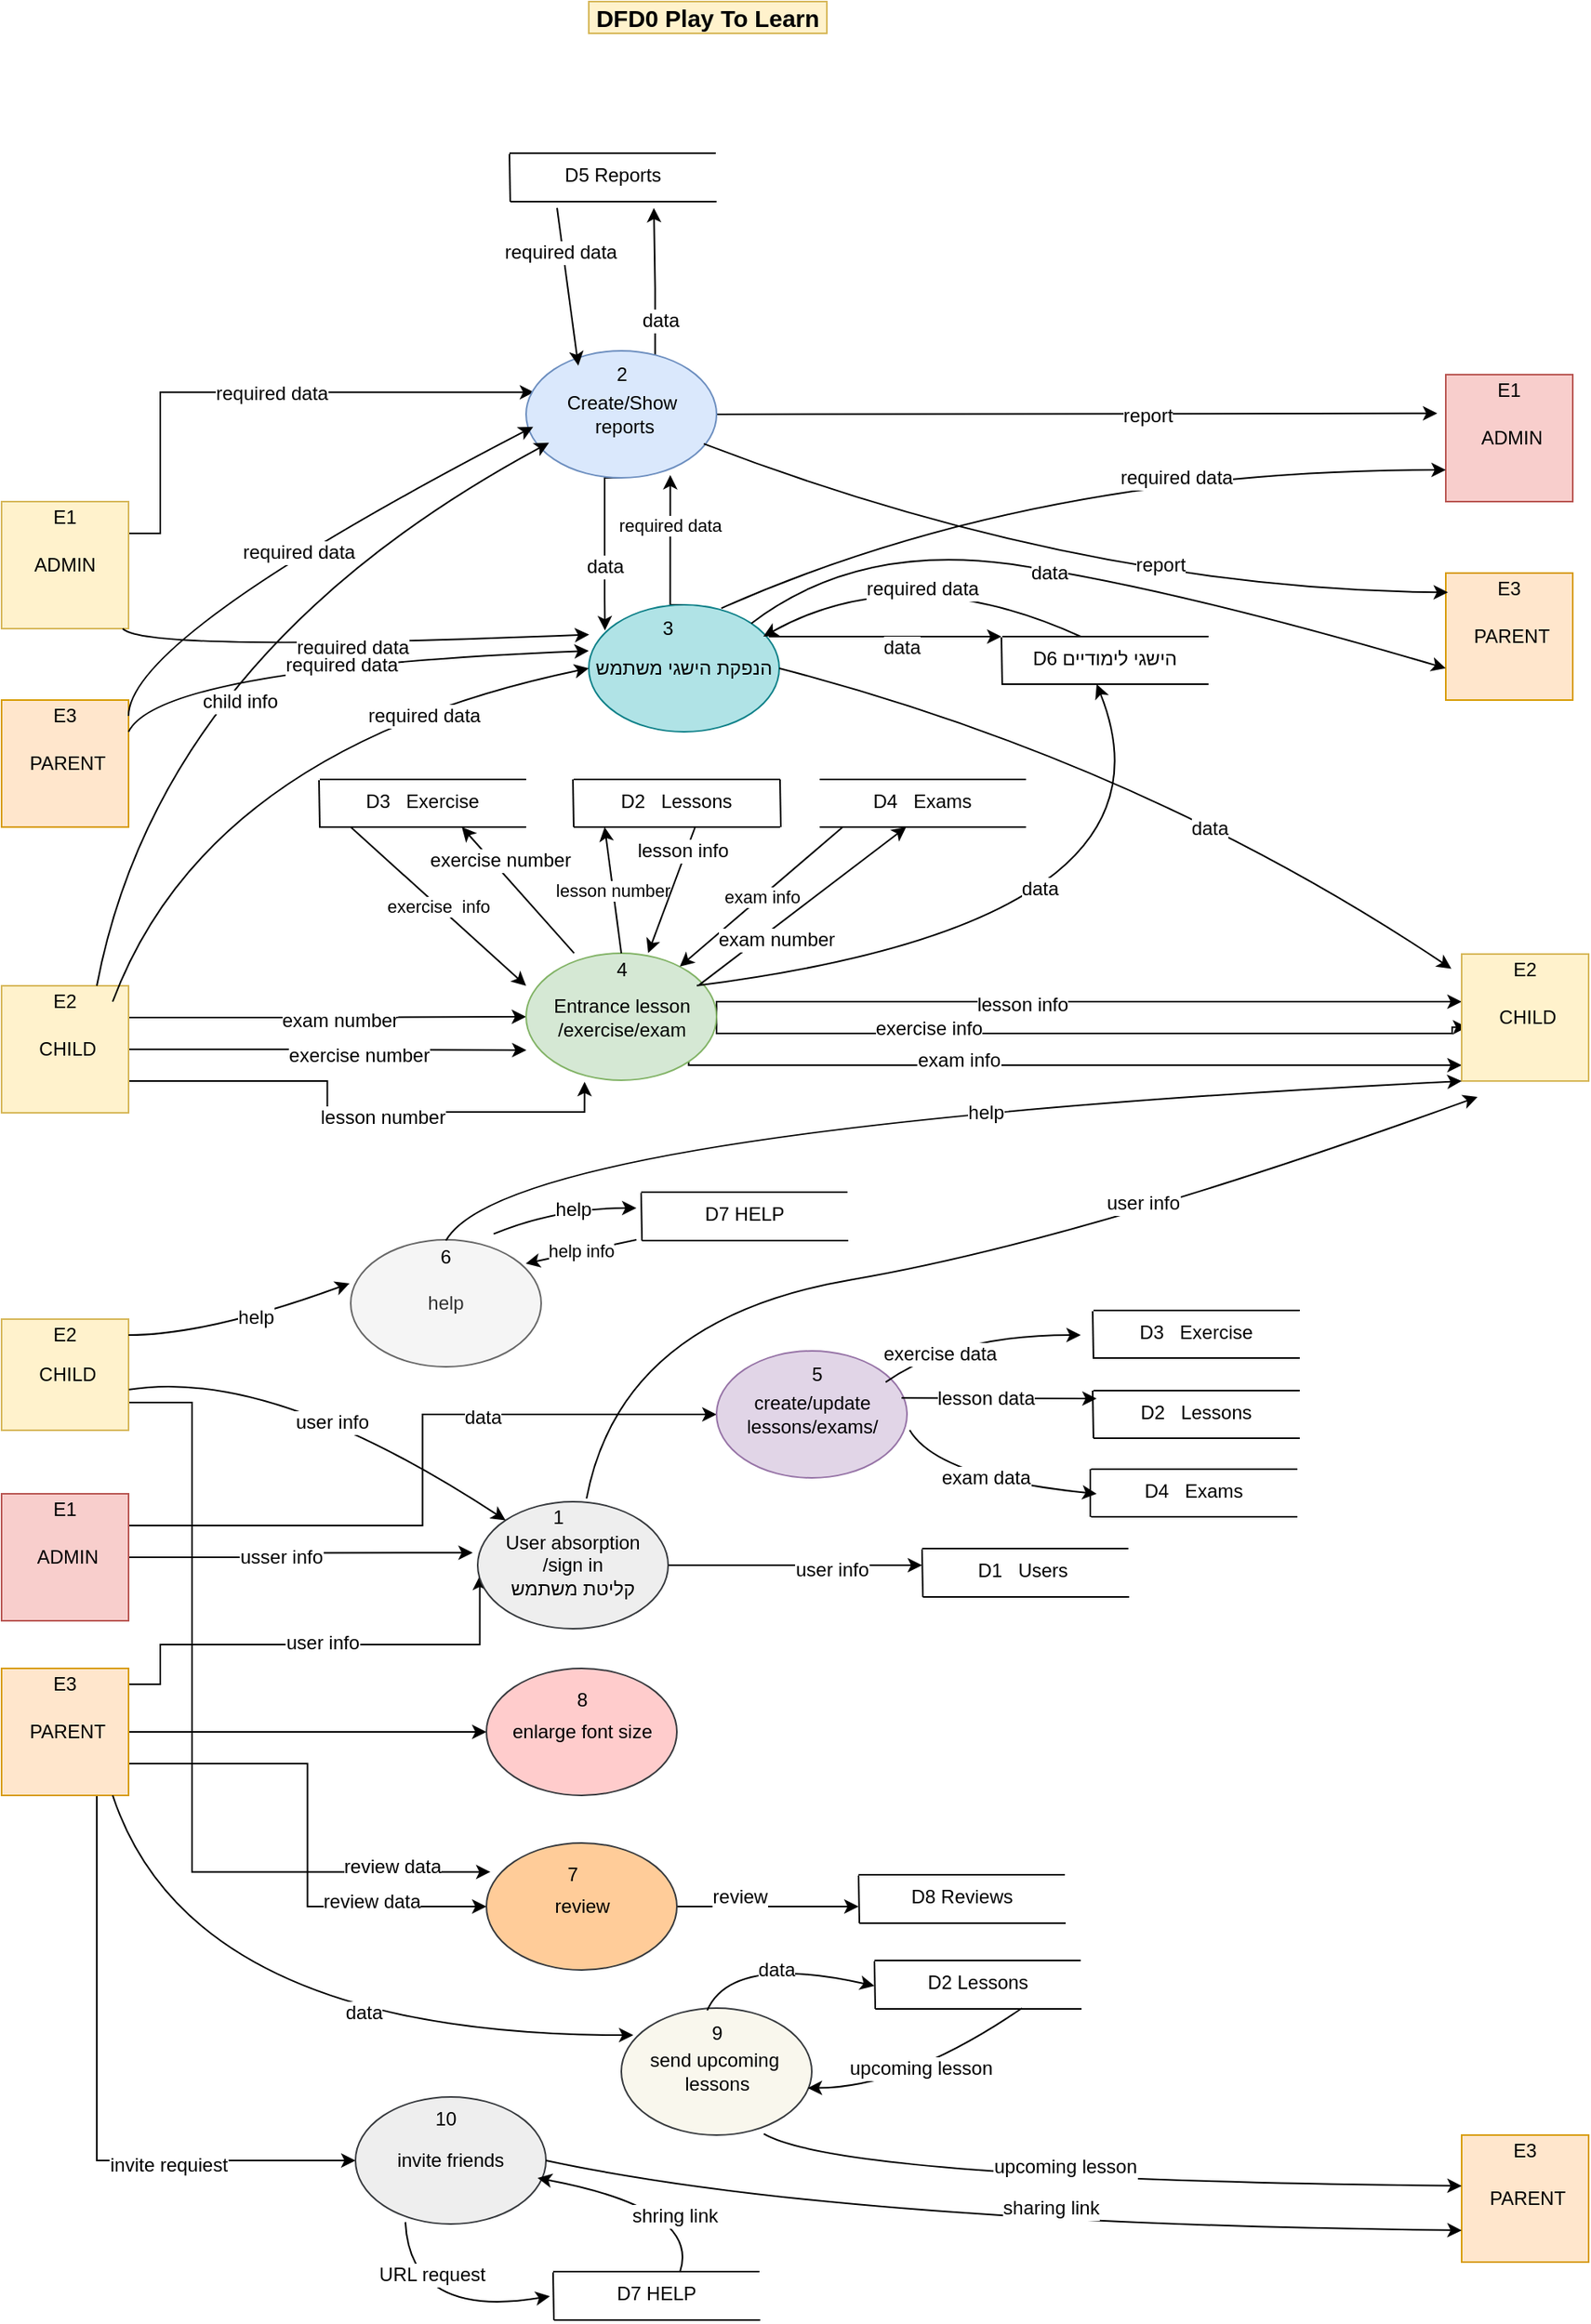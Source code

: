 <mxfile version="12.3.8" type="github" pages="1"><diagram id="WRnsOeVZ3tMesKHunntu" name="Page-1"><mxGraphModel dx="3805" dy="2222" grid="1" gridSize="10" guides="1" tooltips="1" connect="1" arrows="1" fold="1" page="1" pageScale="1" pageWidth="827" pageHeight="1169" math="0" shadow="0"><root><mxCell id="0"/><mxCell id="1" parent="0"/><mxCell id="Z0G-KvduNsXDRvxhEHmv-53" style="edgeStyle=orthogonalEdgeStyle;rounded=0;orthogonalLoop=1;jettySize=auto;html=1;exitX=1;exitY=0.5;exitDx=0;exitDy=0;entryX=0.002;entryY=0.763;entryDx=0;entryDy=0;entryPerimeter=0;" edge="1" parent="1" source="Z0G-KvduNsXDRvxhEHmv-1" target="Z0G-KvduNsXDRvxhEHmv-21"><mxGeometry relative="1" as="geometry"/></mxCell><mxCell id="Z0G-KvduNsXDRvxhEHmv-54" value="exercise number" style="text;html=1;align=center;verticalAlign=middle;resizable=0;points=[];;labelBackgroundColor=#ffffff;" vertex="1" connectable="0" parent="Z0G-KvduNsXDRvxhEHmv-53"><mxGeometry x="0.158" y="-3" relative="1" as="geometry"><mxPoint as="offset"/></mxGeometry></mxCell><mxCell id="Z0G-KvduNsXDRvxhEHmv-55" style="edgeStyle=orthogonalEdgeStyle;rounded=0;orthogonalLoop=1;jettySize=auto;html=1;exitX=1;exitY=0.25;exitDx=0;exitDy=0;entryX=0;entryY=0.5;entryDx=0;entryDy=0;" edge="1" parent="1" source="Z0G-KvduNsXDRvxhEHmv-1" target="Z0G-KvduNsXDRvxhEHmv-21"><mxGeometry relative="1" as="geometry"/></mxCell><mxCell id="Z0G-KvduNsXDRvxhEHmv-56" value="exam number" style="text;html=1;align=center;verticalAlign=middle;resizable=0;points=[];;labelBackgroundColor=#ffffff;" vertex="1" connectable="0" parent="Z0G-KvduNsXDRvxhEHmv-55"><mxGeometry x="0.064" y="-2" relative="1" as="geometry"><mxPoint as="offset"/></mxGeometry></mxCell><mxCell id="Z0G-KvduNsXDRvxhEHmv-57" style="edgeStyle=orthogonalEdgeStyle;rounded=0;orthogonalLoop=1;jettySize=auto;html=1;exitX=1;exitY=0.75;exitDx=0;exitDy=0;entryX=0.307;entryY=1.013;entryDx=0;entryDy=0;entryPerimeter=0;" edge="1" parent="1" source="Z0G-KvduNsXDRvxhEHmv-1" target="Z0G-KvduNsXDRvxhEHmv-21"><mxGeometry relative="1" as="geometry"/></mxCell><mxCell id="Z0G-KvduNsXDRvxhEHmv-59" value="lesson number" style="text;html=1;align=center;verticalAlign=middle;resizable=0;points=[];;labelBackgroundColor=#ffffff;" vertex="1" connectable="0" parent="Z0G-KvduNsXDRvxhEHmv-57"><mxGeometry x="0.103" y="-3" relative="1" as="geometry"><mxPoint as="offset"/></mxGeometry></mxCell><mxCell id="Z0G-KvduNsXDRvxhEHmv-1" value="&amp;nbsp;CHILD" style="rounded=0;whiteSpace=wrap;html=1;fillColor=#fff2cc;strokeColor=#d6b656;" vertex="1" parent="1"><mxGeometry x="-1230" y="-60" width="80" height="80" as="geometry"/></mxCell><mxCell id="Z0G-KvduNsXDRvxhEHmv-95" style="edgeStyle=orthogonalEdgeStyle;rounded=0;orthogonalLoop=1;jettySize=auto;html=1;exitX=1;exitY=0.25;exitDx=0;exitDy=0;entryX=0.042;entryY=0.326;entryDx=0;entryDy=0;entryPerimeter=0;" edge="1" parent="1" source="Z0G-KvduNsXDRvxhEHmv-2" target="Z0G-KvduNsXDRvxhEHmv-87"><mxGeometry relative="1" as="geometry"><mxPoint x="-878.667" y="-305.333" as="targetPoint"/><Array as="points"><mxPoint x="-1130" y="-345"/><mxPoint x="-1130" y="-434"/></Array></mxGeometry></mxCell><mxCell id="Z0G-KvduNsXDRvxhEHmv-124" value="required data" style="text;html=1;align=center;verticalAlign=middle;resizable=0;points=[];;labelBackgroundColor=#ffffff;" vertex="1" connectable="0" parent="Z0G-KvduNsXDRvxhEHmv-95"><mxGeometry x="0.036" y="-1" relative="1" as="geometry"><mxPoint as="offset"/></mxGeometry></mxCell><mxCell id="Z0G-KvduNsXDRvxhEHmv-2" value="ADMIN" style="whiteSpace=wrap;html=1;aspect=fixed;fillColor=#fff2cc;strokeColor=#d6b656;" vertex="1" parent="1"><mxGeometry x="-1230" y="-365" width="80" height="80" as="geometry"/></mxCell><mxCell id="Z0G-KvduNsXDRvxhEHmv-3" value="&amp;nbsp;PARENT" style="whiteSpace=wrap;html=1;aspect=fixed;fillColor=#ffe6cc;strokeColor=#d79b00;" vertex="1" parent="1"><mxGeometry x="-1230" y="-240" width="80" height="80" as="geometry"/></mxCell><mxCell id="Z0G-KvduNsXDRvxhEHmv-133" style="edgeStyle=orthogonalEdgeStyle;rounded=0;orthogonalLoop=1;jettySize=auto;html=1;exitX=1;exitY=0.75;exitDx=0;exitDy=0;entryX=0.021;entryY=0.228;entryDx=0;entryDy=0;entryPerimeter=0;" edge="1" parent="1" source="Z0G-KvduNsXDRvxhEHmv-4" target="Z0G-KvduNsXDRvxhEHmv-130"><mxGeometry relative="1" as="geometry"><mxPoint x="-1090" y="530" as="targetPoint"/><Array as="points"><mxPoint x="-1150" y="202"/><mxPoint x="-1110" y="202"/><mxPoint x="-1110" y="498"/></Array></mxGeometry></mxCell><mxCell id="Z0G-KvduNsXDRvxhEHmv-134" value="review data" style="text;html=1;align=center;verticalAlign=middle;resizable=0;points=[];;labelBackgroundColor=#ffffff;" vertex="1" connectable="0" parent="Z0G-KvduNsXDRvxhEHmv-133"><mxGeometry x="0.763" y="3" relative="1" as="geometry"><mxPoint as="offset"/></mxGeometry></mxCell><mxCell id="Z0G-KvduNsXDRvxhEHmv-4" value="&amp;nbsp;CHILD" style="rounded=0;whiteSpace=wrap;html=1;fillColor=#fff2cc;strokeColor=#d6b656;" vertex="1" parent="1"><mxGeometry x="-1230" y="150" width="80" height="70" as="geometry"/></mxCell><mxCell id="Z0G-KvduNsXDRvxhEHmv-14" style="edgeStyle=orthogonalEdgeStyle;rounded=0;orthogonalLoop=1;jettySize=auto;html=1;exitX=1;exitY=0.5;exitDx=0;exitDy=0;entryX=-0.026;entryY=0.402;entryDx=0;entryDy=0;entryPerimeter=0;" edge="1" parent="1" source="Z0G-KvduNsXDRvxhEHmv-5" target="Z0G-KvduNsXDRvxhEHmv-7"><mxGeometry relative="1" as="geometry"/></mxCell><mxCell id="Z0G-KvduNsXDRvxhEHmv-15" value="usser info" style="text;html=1;align=center;verticalAlign=middle;resizable=0;points=[];;labelBackgroundColor=#ffffff;" vertex="1" connectable="0" parent="Z0G-KvduNsXDRvxhEHmv-14"><mxGeometry x="-0.021" y="12" relative="1" as="geometry"><mxPoint x="-12" y="12" as="offset"/></mxGeometry></mxCell><mxCell id="Z0G-KvduNsXDRvxhEHmv-142" style="edgeStyle=orthogonalEdgeStyle;rounded=0;orthogonalLoop=1;jettySize=auto;html=1;exitX=1;exitY=0.25;exitDx=0;exitDy=0;entryX=0;entryY=0.5;entryDx=0;entryDy=0;" edge="1" parent="1" source="Z0G-KvduNsXDRvxhEHmv-5" target="Z0G-KvduNsXDRvxhEHmv-141"><mxGeometry relative="1" as="geometry"/></mxCell><mxCell id="Z0G-KvduNsXDRvxhEHmv-143" value="data" style="text;html=1;align=center;verticalAlign=middle;resizable=0;points=[];;labelBackgroundColor=#ffffff;" vertex="1" connectable="0" parent="Z0G-KvduNsXDRvxhEHmv-142"><mxGeometry x="0.329" y="-2" relative="1" as="geometry"><mxPoint as="offset"/></mxGeometry></mxCell><mxCell id="Z0G-KvduNsXDRvxhEHmv-5" value="&amp;nbsp;ADMIN" style="whiteSpace=wrap;html=1;aspect=fixed;fillColor=#f8cecc;strokeColor=#b85450;" vertex="1" parent="1"><mxGeometry x="-1230" y="260" width="80" height="80" as="geometry"/></mxCell><mxCell id="Z0G-KvduNsXDRvxhEHmv-16" style="edgeStyle=orthogonalEdgeStyle;rounded=0;orthogonalLoop=1;jettySize=auto;html=1;exitX=1;exitY=0.25;exitDx=0;exitDy=0;entryX=0.011;entryY=0.583;entryDx=0;entryDy=0;entryPerimeter=0;" edge="1" parent="1" source="Z0G-KvduNsXDRvxhEHmv-6" target="Z0G-KvduNsXDRvxhEHmv-7"><mxGeometry relative="1" as="geometry"><Array as="points"><mxPoint x="-1150" y="380"/><mxPoint x="-1130" y="380"/><mxPoint x="-1130" y="355"/><mxPoint x="-929" y="355"/></Array></mxGeometry></mxCell><mxCell id="Z0G-KvduNsXDRvxhEHmv-17" value="user info" style="text;html=1;align=center;verticalAlign=middle;resizable=0;points=[];;labelBackgroundColor=#ffffff;" vertex="1" connectable="0" parent="Z0G-KvduNsXDRvxhEHmv-16"><mxGeometry x="0.044" y="1" relative="1" as="geometry"><mxPoint as="offset"/></mxGeometry></mxCell><mxCell id="Z0G-KvduNsXDRvxhEHmv-76" style="edgeStyle=orthogonalEdgeStyle;rounded=0;orthogonalLoop=1;jettySize=auto;html=1;exitX=1;exitY=0.5;exitDx=0;exitDy=0;entryX=0;entryY=0.5;entryDx=0;entryDy=0;" edge="1" parent="1" source="Z0G-KvduNsXDRvxhEHmv-6" target="Z0G-KvduNsXDRvxhEHmv-74"><mxGeometry relative="1" as="geometry"/></mxCell><mxCell id="Z0G-KvduNsXDRvxhEHmv-131" style="edgeStyle=orthogonalEdgeStyle;rounded=0;orthogonalLoop=1;jettySize=auto;html=1;exitX=1;exitY=0.75;exitDx=0;exitDy=0;entryX=0;entryY=0.5;entryDx=0;entryDy=0;" edge="1" parent="1" source="Z0G-KvduNsXDRvxhEHmv-6" target="Z0G-KvduNsXDRvxhEHmv-130"><mxGeometry relative="1" as="geometry"/></mxCell><mxCell id="Z0G-KvduNsXDRvxhEHmv-132" value="review data" style="text;html=1;align=center;verticalAlign=middle;resizable=0;points=[];;labelBackgroundColor=#ffffff;" vertex="1" connectable="0" parent="Z0G-KvduNsXDRvxhEHmv-131"><mxGeometry x="0.536" y="3" relative="1" as="geometry"><mxPoint as="offset"/></mxGeometry></mxCell><mxCell id="Z0G-KvduNsXDRvxhEHmv-224" style="edgeStyle=orthogonalEdgeStyle;rounded=0;orthogonalLoop=1;jettySize=auto;html=1;exitX=0.75;exitY=1;exitDx=0;exitDy=0;entryX=0;entryY=0.5;entryDx=0;entryDy=0;" edge="1" parent="1" source="Z0G-KvduNsXDRvxhEHmv-6" target="Z0G-KvduNsXDRvxhEHmv-223"><mxGeometry relative="1" as="geometry"/></mxCell><mxCell id="Z0G-KvduNsXDRvxhEHmv-225" value="invite requiest" style="text;html=1;align=center;verticalAlign=middle;resizable=0;points=[];;labelBackgroundColor=#ffffff;" vertex="1" connectable="0" parent="Z0G-KvduNsXDRvxhEHmv-224"><mxGeometry x="0.397" y="-3" relative="1" as="geometry"><mxPoint as="offset"/></mxGeometry></mxCell><mxCell id="Z0G-KvduNsXDRvxhEHmv-6" value="&amp;nbsp;PARENT" style="whiteSpace=wrap;html=1;aspect=fixed;fillColor=#ffe6cc;strokeColor=#d79b00;" vertex="1" parent="1"><mxGeometry x="-1230" y="370" width="80" height="80" as="geometry"/></mxCell><mxCell id="Z0G-KvduNsXDRvxhEHmv-19" style="edgeStyle=orthogonalEdgeStyle;rounded=0;orthogonalLoop=1;jettySize=auto;html=1;exitX=1;exitY=0.5;exitDx=0;exitDy=0;" edge="1" parent="1" source="Z0G-KvduNsXDRvxhEHmv-7"><mxGeometry relative="1" as="geometry"><mxPoint x="-650" y="305" as="targetPoint"/></mxGeometry></mxCell><mxCell id="Z0G-KvduNsXDRvxhEHmv-20" value="user info" style="text;html=1;align=center;verticalAlign=middle;resizable=0;points=[];;labelBackgroundColor=#ffffff;" vertex="1" connectable="0" parent="Z0G-KvduNsXDRvxhEHmv-19"><mxGeometry x="0.292" y="-2" relative="1" as="geometry"><mxPoint as="offset"/></mxGeometry></mxCell><mxCell id="Z0G-KvduNsXDRvxhEHmv-7" value="User absorption&lt;br&gt;/sign in&lt;br&gt;קליטת משתמש" style="ellipse;whiteSpace=wrap;html=1;fillColor=#eeeeee;strokeColor=#36393d;" vertex="1" parent="1"><mxGeometry x="-930" y="265" width="120" height="80" as="geometry"/></mxCell><mxCell id="Z0G-KvduNsXDRvxhEHmv-8" value="D1   Users " style="group" vertex="1" connectable="0" parent="1"><mxGeometry x="-650.0" y="294.5" width="130.5" height="30.5" as="geometry"/></mxCell><mxCell id="Z0G-KvduNsXDRvxhEHmv-9" value="" style="group" vertex="1" connectable="0" parent="Z0G-KvduNsXDRvxhEHmv-8"><mxGeometry x="2.274e-13" y="0.5" width="130.5" height="30" as="geometry"/></mxCell><mxCell id="Z0G-KvduNsXDRvxhEHmv-10" value="" style="group" vertex="1" connectable="0" parent="Z0G-KvduNsXDRvxhEHmv-9"><mxGeometry width="130.5" height="30" as="geometry"/></mxCell><mxCell id="Z0G-KvduNsXDRvxhEHmv-11" value="" style="endArrow=none;html=1;" edge="1" parent="Z0G-KvduNsXDRvxhEHmv-10"><mxGeometry width="50" height="50" relative="1" as="geometry"><mxPoint x="0.5" y="30" as="sourcePoint"/><mxPoint x="130.5" y="30" as="targetPoint"/></mxGeometry></mxCell><mxCell id="Z0G-KvduNsXDRvxhEHmv-12" value="" style="endArrow=none;html=1;" edge="1" parent="Z0G-KvduNsXDRvxhEHmv-10"><mxGeometry width="50" height="50" relative="1" as="geometry"><mxPoint x="0.5" y="30" as="sourcePoint"/><mxPoint as="targetPoint"/></mxGeometry></mxCell><mxCell id="Z0G-KvduNsXDRvxhEHmv-13" value="" style="endArrow=none;html=1;" edge="1" parent="Z0G-KvduNsXDRvxhEHmv-8"><mxGeometry width="50" height="50" relative="1" as="geometry"><mxPoint as="sourcePoint"/><mxPoint x="130.0" as="targetPoint"/></mxGeometry></mxCell><mxCell id="Z0G-KvduNsXDRvxhEHmv-60" style="edgeStyle=orthogonalEdgeStyle;rounded=0;orthogonalLoop=1;jettySize=auto;html=1;exitX=1;exitY=0.5;exitDx=0;exitDy=0;" edge="1" parent="1" source="Z0G-KvduNsXDRvxhEHmv-21" target="Z0G-KvduNsXDRvxhEHmv-22"><mxGeometry relative="1" as="geometry"><Array as="points"><mxPoint x="-779" y="-50"/></Array></mxGeometry></mxCell><mxCell id="Z0G-KvduNsXDRvxhEHmv-61" value="lesson info" style="text;html=1;align=center;verticalAlign=middle;resizable=0;points=[];;labelBackgroundColor=#ffffff;" vertex="1" connectable="0" parent="Z0G-KvduNsXDRvxhEHmv-60"><mxGeometry x="-0.157" y="-2" relative="1" as="geometry"><mxPoint as="offset"/></mxGeometry></mxCell><mxCell id="Z0G-KvduNsXDRvxhEHmv-62" style="edgeStyle=orthogonalEdgeStyle;rounded=0;orthogonalLoop=1;jettySize=auto;html=1;exitX=1;exitY=1;exitDx=0;exitDy=0;entryX=0;entryY=0.875;entryDx=0;entryDy=0;entryPerimeter=0;" edge="1" parent="1" source="Z0G-KvduNsXDRvxhEHmv-21" target="Z0G-KvduNsXDRvxhEHmv-22"><mxGeometry relative="1" as="geometry"><Array as="points"><mxPoint x="-797" y="-10"/></Array></mxGeometry></mxCell><mxCell id="Z0G-KvduNsXDRvxhEHmv-63" value="exam info" style="text;html=1;align=center;verticalAlign=middle;resizable=0;points=[];;labelBackgroundColor=#ffffff;" vertex="1" connectable="0" parent="Z0G-KvduNsXDRvxhEHmv-62"><mxGeometry x="-0.296" y="3" relative="1" as="geometry"><mxPoint as="offset"/></mxGeometry></mxCell><mxCell id="Z0G-KvduNsXDRvxhEHmv-64" style="edgeStyle=orthogonalEdgeStyle;rounded=0;orthogonalLoop=1;jettySize=auto;html=1;exitX=1;exitY=0.5;exitDx=0;exitDy=0;entryX=0.044;entryY=0.576;entryDx=0;entryDy=0;entryPerimeter=0;" edge="1" parent="1" source="Z0G-KvduNsXDRvxhEHmv-21" target="Z0G-KvduNsXDRvxhEHmv-22"><mxGeometry relative="1" as="geometry"><Array as="points"><mxPoint x="-779" y="-30"/><mxPoint x="-316" y="-30"/></Array></mxGeometry></mxCell><mxCell id="Z0G-KvduNsXDRvxhEHmv-65" value="exercise info" style="text;html=1;align=center;verticalAlign=middle;resizable=0;points=[];;labelBackgroundColor=#ffffff;" vertex="1" connectable="0" parent="Z0G-KvduNsXDRvxhEHmv-64"><mxGeometry x="-0.409" y="3" relative="1" as="geometry"><mxPoint as="offset"/></mxGeometry></mxCell><mxCell id="Z0G-KvduNsXDRvxhEHmv-21" value="Entrance&amp;nbsp;lesson&lt;br&gt;/exercise/exam" style="ellipse;whiteSpace=wrap;html=1;fillColor=#d5e8d4;strokeColor=#82b366;" vertex="1" parent="1"><mxGeometry x="-899.5" y="-80.5" width="120" height="80" as="geometry"/></mxCell><mxCell id="Z0G-KvduNsXDRvxhEHmv-22" value="&amp;nbsp;CHILD" style="rounded=0;whiteSpace=wrap;html=1;fillColor=#fff2cc;strokeColor=#d6b656;" vertex="1" parent="1"><mxGeometry x="-310" y="-80" width="80" height="80" as="geometry"/></mxCell><mxCell id="Z0G-KvduNsXDRvxhEHmv-23" value="&amp;nbsp;ADMIN" style="whiteSpace=wrap;html=1;aspect=fixed;fillColor=#f8cecc;strokeColor=#b85450;" vertex="1" parent="1"><mxGeometry x="-320" y="-445" width="80" height="80" as="geometry"/></mxCell><mxCell id="Z0G-KvduNsXDRvxhEHmv-24" value="&amp;nbsp;PARENT" style="whiteSpace=wrap;html=1;aspect=fixed;fillColor=#ffe6cc;strokeColor=#d79b00;" vertex="1" parent="1"><mxGeometry x="-320" y="-320" width="80" height="80" as="geometry"/></mxCell><mxCell id="Z0G-KvduNsXDRvxhEHmv-25" value="D4   Exams" style="group" vertex="1" connectable="0" parent="1"><mxGeometry x="-715" y="-190" width="130.5" height="30" as="geometry"/></mxCell><mxCell id="Z0G-KvduNsXDRvxhEHmv-26" value="" style="group" vertex="1" connectable="0" parent="Z0G-KvduNsXDRvxhEHmv-25"><mxGeometry width="130.5" height="30" as="geometry"/></mxCell><mxCell id="Z0G-KvduNsXDRvxhEHmv-27" value="" style="endArrow=none;html=1;" edge="1" parent="Z0G-KvduNsXDRvxhEHmv-26"><mxGeometry width="50" height="50" relative="1" as="geometry"><mxPoint x="0.5" y="30" as="sourcePoint"/><mxPoint x="130.5" y="30" as="targetPoint"/></mxGeometry></mxCell><mxCell id="Z0G-KvduNsXDRvxhEHmv-28" value="" style="endArrow=none;html=1;" edge="1" parent="Z0G-KvduNsXDRvxhEHmv-26"><mxGeometry width="50" height="50" relative="1" as="geometry"><mxPoint x="0.5" as="sourcePoint"/><mxPoint x="130.5" as="targetPoint"/></mxGeometry></mxCell><mxCell id="Z0G-KvduNsXDRvxhEHmv-29" value="" style="endArrow=none;html=1;" edge="1" parent="Z0G-KvduNsXDRvxhEHmv-26"><mxGeometry width="50" height="50" relative="1" as="geometry"><mxPoint x="-24" y="30" as="sourcePoint"/><mxPoint x="-24.5" as="targetPoint"/></mxGeometry></mxCell><mxCell id="Z0G-KvduNsXDRvxhEHmv-30" value="D3   Exercise" style="group" vertex="1" connectable="0" parent="1"><mxGeometry x="-1030" y="-190" width="130.5" height="30.5" as="geometry"/></mxCell><mxCell id="Z0G-KvduNsXDRvxhEHmv-31" value="" style="group" vertex="1" connectable="0" parent="Z0G-KvduNsXDRvxhEHmv-30"><mxGeometry y="0.5" width="130.5" height="30" as="geometry"/></mxCell><mxCell id="Z0G-KvduNsXDRvxhEHmv-32" value="" style="endArrow=none;html=1;" edge="1" parent="Z0G-KvduNsXDRvxhEHmv-31"><mxGeometry width="50" height="50" relative="1" as="geometry"><mxPoint x="0.5" y="29.5" as="sourcePoint"/><mxPoint x="130.5" y="29.5" as="targetPoint"/></mxGeometry></mxCell><mxCell id="Z0G-KvduNsXDRvxhEHmv-33" value="" style="endArrow=none;html=1;" edge="1" parent="Z0G-KvduNsXDRvxhEHmv-31"><mxGeometry width="50" height="50" relative="1" as="geometry"><mxPoint x="0.5" y="30" as="sourcePoint"/><mxPoint as="targetPoint"/></mxGeometry></mxCell><mxCell id="Z0G-KvduNsXDRvxhEHmv-34" value="" style="endArrow=none;html=1;" edge="1" parent="Z0G-KvduNsXDRvxhEHmv-30"><mxGeometry width="50" height="50" relative="1" as="geometry"><mxPoint x="0.5" as="sourcePoint"/><mxPoint x="130.5" as="targetPoint"/></mxGeometry></mxCell><mxCell id="Z0G-KvduNsXDRvxhEHmv-35" value="" style="group" vertex="1" connectable="0" parent="1"><mxGeometry x="-870" y="-190" width="130.5" height="30" as="geometry"/></mxCell><mxCell id="Z0G-KvduNsXDRvxhEHmv-36" value="D2   Lessons" style="group" vertex="1" connectable="0" parent="Z0G-KvduNsXDRvxhEHmv-35"><mxGeometry width="130.5" height="30" as="geometry"/></mxCell><mxCell id="Z0G-KvduNsXDRvxhEHmv-37" value="" style="endArrow=none;html=1;" edge="1" parent="Z0G-KvduNsXDRvxhEHmv-36"><mxGeometry width="50" height="50" relative="1" as="geometry"><mxPoint x="0.5" y="30" as="sourcePoint"/><mxPoint x="130.5" y="30" as="targetPoint"/></mxGeometry></mxCell><mxCell id="Z0G-KvduNsXDRvxhEHmv-38" value="" style="endArrow=none;html=1;" edge="1" parent="Z0G-KvduNsXDRvxhEHmv-36"><mxGeometry width="50" height="50" relative="1" as="geometry"><mxPoint x="0.5" as="sourcePoint"/><mxPoint x="130.5" as="targetPoint"/></mxGeometry></mxCell><mxCell id="Z0G-KvduNsXDRvxhEHmv-39" value="" style="endArrow=none;html=1;" edge="1" parent="Z0G-KvduNsXDRvxhEHmv-36"><mxGeometry width="50" height="50" relative="1" as="geometry"><mxPoint x="0.5" y="30" as="sourcePoint"/><mxPoint as="targetPoint"/></mxGeometry></mxCell><mxCell id="Z0G-KvduNsXDRvxhEHmv-40" value="exercise&amp;nbsp; info" style="endArrow=classic;html=1;entryX=0;entryY=0.256;entryDx=0;entryDy=0;entryPerimeter=0;" edge="1" parent="1" target="Z0G-KvduNsXDRvxhEHmv-21"><mxGeometry width="50" height="50" relative="1" as="geometry"><mxPoint x="-1010" y="-160" as="sourcePoint"/><mxPoint x="-914.5" y="-150" as="targetPoint"/></mxGeometry></mxCell><mxCell id="Z0G-KvduNsXDRvxhEHmv-41" value="" style="endArrow=classic;html=1;exitX=0.252;exitY=-0.001;exitDx=0;exitDy=0;exitPerimeter=0;" edge="1" parent="1" source="Z0G-KvduNsXDRvxhEHmv-21"><mxGeometry width="50" height="50" relative="1" as="geometry"><mxPoint x="-620" y="2.274e-13" as="sourcePoint"/><mxPoint x="-940" y="-160" as="targetPoint"/></mxGeometry></mxCell><mxCell id="Z0G-KvduNsXDRvxhEHmv-48" value="exercise number" style="text;html=1;align=center;verticalAlign=middle;resizable=0;points=[];;labelBackgroundColor=#ffffff;" vertex="1" connectable="0" parent="Z0G-KvduNsXDRvxhEHmv-41"><mxGeometry x="0.547" y="-7" relative="1" as="geometry"><mxPoint x="3" y="7.5" as="offset"/></mxGeometry></mxCell><mxCell id="Z0G-KvduNsXDRvxhEHmv-42" value="lesson number" style="endArrow=classic;html=1;exitX=0.5;exitY=0;exitDx=0;exitDy=0;" edge="1" parent="1" source="Z0G-KvduNsXDRvxhEHmv-21"><mxGeometry width="50" height="50" relative="1" as="geometry"><mxPoint x="-610" y="10.0" as="sourcePoint"/><mxPoint x="-850" y="-160" as="targetPoint"/></mxGeometry></mxCell><mxCell id="Z0G-KvduNsXDRvxhEHmv-43" value="" style="endArrow=classic;html=1;entryX=0.641;entryY=-0.001;entryDx=0;entryDy=0;entryPerimeter=0;" edge="1" parent="1" target="Z0G-KvduNsXDRvxhEHmv-21"><mxGeometry width="50" height="50" relative="1" as="geometry"><mxPoint x="-793" y="-160" as="sourcePoint"/><mxPoint x="-550" y="-30.0" as="targetPoint"/></mxGeometry></mxCell><mxCell id="Z0G-KvduNsXDRvxhEHmv-49" value="lesson info" style="text;html=1;align=center;verticalAlign=middle;resizable=0;points=[];;labelBackgroundColor=#ffffff;" vertex="1" connectable="0" parent="Z0G-KvduNsXDRvxhEHmv-43"><mxGeometry x="-0.596" y="-2" relative="1" as="geometry"><mxPoint as="offset"/></mxGeometry></mxCell><mxCell id="Z0G-KvduNsXDRvxhEHmv-44" value="exam info" style="endArrow=classic;html=1;" edge="1" parent="1" target="Z0G-KvduNsXDRvxhEHmv-21"><mxGeometry width="50" height="50" relative="1" as="geometry"><mxPoint x="-700" y="-160" as="sourcePoint"/><mxPoint x="-540" y="-20.0" as="targetPoint"/></mxGeometry></mxCell><mxCell id="Z0G-KvduNsXDRvxhEHmv-45" value="" style="endArrow=classic;html=1;exitX=0.909;exitY=0.249;exitDx=0;exitDy=0;exitPerimeter=0;" edge="1" parent="1" source="Z0G-KvduNsXDRvxhEHmv-21"><mxGeometry width="50" height="50" relative="1" as="geometry"><mxPoint x="-580" y="40.0" as="sourcePoint"/><mxPoint x="-660" y="-160" as="targetPoint"/></mxGeometry></mxCell><mxCell id="Z0G-KvduNsXDRvxhEHmv-50" value="exam number" style="text;html=1;align=center;verticalAlign=middle;resizable=0;points=[];;labelBackgroundColor=#ffffff;" vertex="1" connectable="0" parent="Z0G-KvduNsXDRvxhEHmv-45"><mxGeometry x="-0.513" y="-6" relative="1" as="geometry"><mxPoint x="12.5" y="-9.5" as="offset"/></mxGeometry></mxCell><mxCell id="Z0G-KvduNsXDRvxhEHmv-67" value="help" style="ellipse;whiteSpace=wrap;html=1;fillColor=#f5f5f5;strokeColor=#666666;fontColor=#333333;" vertex="1" parent="1"><mxGeometry x="-1010" y="100" width="120" height="80" as="geometry"/></mxCell><mxCell id="Z0G-KvduNsXDRvxhEHmv-74" value="enlarge font size" style="ellipse;whiteSpace=wrap;html=1;fillColor=#ffcccc;strokeColor=#36393d;" vertex="1" parent="1"><mxGeometry x="-924.5" y="370" width="120" height="80" as="geometry"/></mxCell><mxCell id="Z0G-KvduNsXDRvxhEHmv-78" value="D7 HELP" style="group" vertex="1" connectable="0" parent="1"><mxGeometry x="-827.0" y="70" width="130.5" height="30.5" as="geometry"/></mxCell><mxCell id="Z0G-KvduNsXDRvxhEHmv-79" value="" style="group" vertex="1" connectable="0" parent="Z0G-KvduNsXDRvxhEHmv-78"><mxGeometry x="2.274e-13" y="0.5" width="130.5" height="30" as="geometry"/></mxCell><mxCell id="Z0G-KvduNsXDRvxhEHmv-80" value="" style="group" vertex="1" connectable="0" parent="Z0G-KvduNsXDRvxhEHmv-79"><mxGeometry width="130.5" height="30" as="geometry"/></mxCell><mxCell id="Z0G-KvduNsXDRvxhEHmv-81" value="" style="endArrow=none;html=1;" edge="1" parent="Z0G-KvduNsXDRvxhEHmv-80"><mxGeometry width="50" height="50" relative="1" as="geometry"><mxPoint x="0.5" y="30" as="sourcePoint"/><mxPoint x="130.5" y="30" as="targetPoint"/></mxGeometry></mxCell><mxCell id="Z0G-KvduNsXDRvxhEHmv-82" value="" style="endArrow=none;html=1;" edge="1" parent="Z0G-KvduNsXDRvxhEHmv-80"><mxGeometry width="50" height="50" relative="1" as="geometry"><mxPoint x="0.5" y="30" as="sourcePoint"/><mxPoint as="targetPoint"/></mxGeometry></mxCell><mxCell id="Z0G-KvduNsXDRvxhEHmv-83" value="" style="endArrow=none;html=1;" edge="1" parent="Z0G-KvduNsXDRvxhEHmv-78"><mxGeometry width="50" height="50" relative="1" as="geometry"><mxPoint as="sourcePoint"/><mxPoint x="130.0" as="targetPoint"/></mxGeometry></mxCell><mxCell id="Z0G-KvduNsXDRvxhEHmv-86" value="help info" style="endArrow=classic;html=1;entryX=0.919;entryY=0.187;entryDx=0;entryDy=0;entryPerimeter=0;" edge="1" parent="1" target="Z0G-KvduNsXDRvxhEHmv-67"><mxGeometry width="50" height="50" relative="1" as="geometry"><mxPoint x="-830" y="100" as="sourcePoint"/><mxPoint x="-720" y="185" as="targetPoint"/></mxGeometry></mxCell><mxCell id="Z0G-KvduNsXDRvxhEHmv-112" style="edgeStyle=orthogonalEdgeStyle;rounded=0;orthogonalLoop=1;jettySize=auto;html=1;exitX=0.5;exitY=0;exitDx=0;exitDy=0;" edge="1" parent="1"><mxGeometry relative="1" as="geometry"><mxPoint x="-819" y="-550" as="targetPoint"/><mxPoint x="-839.167" y="-450.333" as="sourcePoint"/></mxGeometry></mxCell><mxCell id="Z0G-KvduNsXDRvxhEHmv-113" value="data" style="text;html=1;align=center;verticalAlign=middle;resizable=0;points=[];;labelBackgroundColor=#ffffff;" vertex="1" connectable="0" parent="Z0G-KvduNsXDRvxhEHmv-112"><mxGeometry x="0.004" y="-11" relative="1" as="geometry"><mxPoint x="-8" y="11" as="offset"/></mxGeometry></mxCell><mxCell id="Z0G-KvduNsXDRvxhEHmv-117" style="edgeStyle=orthogonalEdgeStyle;rounded=0;orthogonalLoop=1;jettySize=auto;html=1;exitX=0.5;exitY=1;exitDx=0;exitDy=0;entryX=0.085;entryY=0.201;entryDx=0;entryDy=0;entryPerimeter=0;" edge="1" parent="1" source="Z0G-KvduNsXDRvxhEHmv-87" target="Z0G-KvduNsXDRvxhEHmv-116"><mxGeometry relative="1" as="geometry"><Array as="points"><mxPoint x="-850" y="-380"/><mxPoint x="-850" y="-304"/></Array></mxGeometry></mxCell><mxCell id="Z0G-KvduNsXDRvxhEHmv-118" value="data" style="text;html=1;align=center;verticalAlign=middle;resizable=0;points=[];;labelBackgroundColor=#ffffff;" vertex="1" connectable="0" parent="Z0G-KvduNsXDRvxhEHmv-117"><mxGeometry x="0.254" y="-2" relative="1" as="geometry"><mxPoint x="2" y="-1" as="offset"/></mxGeometry></mxCell><mxCell id="Z0G-KvduNsXDRvxhEHmv-126" style="edgeStyle=orthogonalEdgeStyle;rounded=0;orthogonalLoop=1;jettySize=auto;html=1;exitX=1;exitY=0.5;exitDx=0;exitDy=0;entryX=-0.067;entryY=0.305;entryDx=0;entryDy=0;entryPerimeter=0;" edge="1" parent="1" source="Z0G-KvduNsXDRvxhEHmv-87" target="Z0G-KvduNsXDRvxhEHmv-23"><mxGeometry relative="1" as="geometry"><Array as="points"><mxPoint x="-779" y="-421"/></Array></mxGeometry></mxCell><mxCell id="Z0G-KvduNsXDRvxhEHmv-127" value="report" style="text;html=1;align=center;verticalAlign=middle;resizable=0;points=[];;labelBackgroundColor=#ffffff;" vertex="1" connectable="0" parent="Z0G-KvduNsXDRvxhEHmv-126"><mxGeometry x="0.193" y="-1" relative="1" as="geometry"><mxPoint as="offset"/></mxGeometry></mxCell><mxCell id="Z0G-KvduNsXDRvxhEHmv-87" value="Create/Show&lt;br&gt;&amp;nbsp;reports" style="ellipse;whiteSpace=wrap;html=1;fillColor=#dae8fc;strokeColor=#6c8ebf;" vertex="1" parent="1"><mxGeometry x="-899.5" y="-460" width="120" height="80" as="geometry"/></mxCell><mxCell id="Z0G-KvduNsXDRvxhEHmv-114" value="" style="endArrow=classic;html=1;entryX=0.274;entryY=-0.008;entryDx=0;entryDy=0;entryPerimeter=0;" edge="1" parent="1"><mxGeometry width="50" height="50" relative="1" as="geometry"><mxPoint x="-880" y="-550" as="sourcePoint"/><mxPoint x="-866.62" y="-450.64" as="targetPoint"/></mxGeometry></mxCell><mxCell id="Z0G-KvduNsXDRvxhEHmv-115" value="required data" style="text;html=1;align=center;verticalAlign=middle;resizable=0;points=[];;labelBackgroundColor=#ffffff;" vertex="1" connectable="0" parent="Z0G-KvduNsXDRvxhEHmv-114"><mxGeometry x="-0.453" y="-2" relative="1" as="geometry"><mxPoint as="offset"/></mxGeometry></mxCell><mxCell id="Z0G-KvduNsXDRvxhEHmv-119" value="required data" style="edgeStyle=orthogonalEdgeStyle;rounded=0;orthogonalLoop=1;jettySize=auto;html=1;exitX=0.5;exitY=0;exitDx=0;exitDy=0;entryX=0.757;entryY=0.978;entryDx=0;entryDy=0;entryPerimeter=0;" edge="1" parent="1" source="Z0G-KvduNsXDRvxhEHmv-116" target="Z0G-KvduNsXDRvxhEHmv-87"><mxGeometry x="0.297" relative="1" as="geometry"><Array as="points"><mxPoint x="-809" y="-300"/></Array><mxPoint as="offset"/></mxGeometry></mxCell><mxCell id="Z0G-KvduNsXDRvxhEHmv-116" value="הנפקת הישגי משתמש" style="ellipse;whiteSpace=wrap;html=1;fillColor=#b0e3e6;strokeColor=#0e8088;" vertex="1" parent="1"><mxGeometry x="-860" y="-300" width="120" height="80" as="geometry"/></mxCell><mxCell id="Z0G-KvduNsXDRvxhEHmv-106" value="D5 Reports" style="group" vertex="1" connectable="0" parent="1"><mxGeometry x="-910.0" y="-584.5" width="130.5" height="30.5" as="geometry"/></mxCell><mxCell id="Z0G-KvduNsXDRvxhEHmv-107" value="" style="group" vertex="1" connectable="0" parent="Z0G-KvduNsXDRvxhEHmv-106"><mxGeometry x="2.274e-13" y="0.5" width="130.5" height="30" as="geometry"/></mxCell><mxCell id="Z0G-KvduNsXDRvxhEHmv-108" value="" style="group" vertex="1" connectable="0" parent="Z0G-KvduNsXDRvxhEHmv-107"><mxGeometry width="130.5" height="30" as="geometry"/></mxCell><mxCell id="Z0G-KvduNsXDRvxhEHmv-109" value="" style="endArrow=none;html=1;" edge="1" parent="Z0G-KvduNsXDRvxhEHmv-108"><mxGeometry width="50" height="50" relative="1" as="geometry"><mxPoint x="0.5" y="30" as="sourcePoint"/><mxPoint x="130.5" y="30" as="targetPoint"/></mxGeometry></mxCell><mxCell id="Z0G-KvduNsXDRvxhEHmv-110" value="" style="endArrow=none;html=1;" edge="1" parent="Z0G-KvduNsXDRvxhEHmv-108"><mxGeometry width="50" height="50" relative="1" as="geometry"><mxPoint x="0.5" y="30" as="sourcePoint"/><mxPoint as="targetPoint"/></mxGeometry></mxCell><mxCell id="Z0G-KvduNsXDRvxhEHmv-111" value="" style="endArrow=none;html=1;" edge="1" parent="Z0G-KvduNsXDRvxhEHmv-106"><mxGeometry width="50" height="50" relative="1" as="geometry"><mxPoint as="sourcePoint"/><mxPoint x="130.0" as="targetPoint"/></mxGeometry></mxCell><mxCell id="Z0G-KvduNsXDRvxhEHmv-207" style="edgeStyle=orthogonalEdgeStyle;rounded=0;orthogonalLoop=1;jettySize=auto;html=1;exitX=1;exitY=0.5;exitDx=0;exitDy=0;" edge="1" parent="1" source="Z0G-KvduNsXDRvxhEHmv-130"><mxGeometry relative="1" as="geometry"><mxPoint x="-690" y="520" as="targetPoint"/></mxGeometry></mxCell><mxCell id="Z0G-KvduNsXDRvxhEHmv-208" value="review" style="text;html=1;align=center;verticalAlign=middle;resizable=0;points=[];;labelBackgroundColor=#ffffff;" vertex="1" connectable="0" parent="Z0G-KvduNsXDRvxhEHmv-207"><mxGeometry x="-0.324" y="6" relative="1" as="geometry"><mxPoint as="offset"/></mxGeometry></mxCell><mxCell id="Z0G-KvduNsXDRvxhEHmv-130" value="review" style="ellipse;whiteSpace=wrap;html=1;fillColor=#ffcc99;strokeColor=#36393d;" vertex="1" parent="1"><mxGeometry x="-924.5" y="480" width="120" height="80" as="geometry"/></mxCell><mxCell id="Z0G-KvduNsXDRvxhEHmv-135" value="1" style="text;html=1;strokeColor=none;fillColor=none;align=center;verticalAlign=middle;whiteSpace=wrap;rounded=0;" vertex="1" parent="1"><mxGeometry x="-899.5" y="265" width="40" height="20" as="geometry"/></mxCell><mxCell id="Z0G-KvduNsXDRvxhEHmv-136" value="2" style="text;html=1;strokeColor=none;fillColor=none;align=center;verticalAlign=middle;whiteSpace=wrap;rounded=0;" vertex="1" parent="1"><mxGeometry x="-859.5" y="-455" width="40" height="20" as="geometry"/></mxCell><mxCell id="Z0G-KvduNsXDRvxhEHmv-137" value="4" style="text;html=1;strokeColor=none;fillColor=none;align=center;verticalAlign=middle;whiteSpace=wrap;rounded=0;" vertex="1" parent="1"><mxGeometry x="-859.5" y="-80.5" width="40" height="20" as="geometry"/></mxCell><mxCell id="Z0G-KvduNsXDRvxhEHmv-141" value="create/update&lt;br&gt;lessons/exams/&lt;br&gt;" style="ellipse;whiteSpace=wrap;html=1;fillColor=#e1d5e7;strokeColor=#9673a6;" vertex="1" parent="1"><mxGeometry x="-779.5" y="170" width="120" height="80" as="geometry"/></mxCell><mxCell id="Z0G-KvduNsXDRvxhEHmv-144" value="5" style="text;html=1;strokeColor=none;fillColor=none;align=center;verticalAlign=middle;whiteSpace=wrap;rounded=0;" vertex="1" parent="1"><mxGeometry x="-736.5" y="175" width="40" height="20" as="geometry"/></mxCell><mxCell id="Z0G-KvduNsXDRvxhEHmv-150" value="D3   Exercise" style="group" vertex="1" connectable="0" parent="1"><mxGeometry x="-542.5" y="144.5" width="130.5" height="30.5" as="geometry"/></mxCell><mxCell id="Z0G-KvduNsXDRvxhEHmv-151" value="" style="group" vertex="1" connectable="0" parent="Z0G-KvduNsXDRvxhEHmv-150"><mxGeometry y="0.5" width="130.5" height="30" as="geometry"/></mxCell><mxCell id="Z0G-KvduNsXDRvxhEHmv-152" value="" style="endArrow=none;html=1;" edge="1" parent="Z0G-KvduNsXDRvxhEHmv-151"><mxGeometry width="50" height="50" relative="1" as="geometry"><mxPoint x="0.5" y="29.5" as="sourcePoint"/><mxPoint x="130.5" y="29.5" as="targetPoint"/></mxGeometry></mxCell><mxCell id="Z0G-KvduNsXDRvxhEHmv-153" value="" style="endArrow=none;html=1;" edge="1" parent="Z0G-KvduNsXDRvxhEHmv-151"><mxGeometry width="50" height="50" relative="1" as="geometry"><mxPoint x="0.5" y="30" as="sourcePoint"/><mxPoint as="targetPoint"/></mxGeometry></mxCell><mxCell id="Z0G-KvduNsXDRvxhEHmv-154" value="" style="endArrow=none;html=1;" edge="1" parent="Z0G-KvduNsXDRvxhEHmv-150"><mxGeometry width="50" height="50" relative="1" as="geometry"><mxPoint x="0.5" as="sourcePoint"/><mxPoint x="130.5" as="targetPoint"/></mxGeometry></mxCell><mxCell id="Z0G-KvduNsXDRvxhEHmv-155" value="" style="group" vertex="1" connectable="0" parent="1"><mxGeometry x="-542.5" y="195" width="130.5" height="30" as="geometry"/></mxCell><mxCell id="Z0G-KvduNsXDRvxhEHmv-156" value="D2   Lessons" style="group" vertex="1" connectable="0" parent="Z0G-KvduNsXDRvxhEHmv-155"><mxGeometry width="130.5" height="30" as="geometry"/></mxCell><mxCell id="Z0G-KvduNsXDRvxhEHmv-157" value="" style="endArrow=none;html=1;" edge="1" parent="Z0G-KvduNsXDRvxhEHmv-156"><mxGeometry width="50" height="50" relative="1" as="geometry"><mxPoint x="0.5" y="30" as="sourcePoint"/><mxPoint x="130.5" y="30" as="targetPoint"/></mxGeometry></mxCell><mxCell id="Z0G-KvduNsXDRvxhEHmv-158" value="" style="endArrow=none;html=1;" edge="1" parent="Z0G-KvduNsXDRvxhEHmv-156"><mxGeometry width="50" height="50" relative="1" as="geometry"><mxPoint x="0.5" as="sourcePoint"/><mxPoint x="130.5" as="targetPoint"/></mxGeometry></mxCell><mxCell id="Z0G-KvduNsXDRvxhEHmv-159" value="" style="endArrow=none;html=1;" edge="1" parent="Z0G-KvduNsXDRvxhEHmv-156"><mxGeometry width="50" height="50" relative="1" as="geometry"><mxPoint x="0.5" y="30" as="sourcePoint"/><mxPoint as="targetPoint"/></mxGeometry></mxCell><mxCell id="Z0G-KvduNsXDRvxhEHmv-160" value="" style="group" vertex="1" connectable="0" parent="1"><mxGeometry x="-544" y="244.5" width="130.5" height="30" as="geometry"/></mxCell><mxCell id="Z0G-KvduNsXDRvxhEHmv-145" value="D4   Exams" style="group" vertex="1" connectable="0" parent="Z0G-KvduNsXDRvxhEHmv-160"><mxGeometry width="130.5" height="30" as="geometry"/></mxCell><mxCell id="Z0G-KvduNsXDRvxhEHmv-146" value="" style="group" vertex="1" connectable="0" parent="Z0G-KvduNsXDRvxhEHmv-145"><mxGeometry width="130.5" height="30" as="geometry"/></mxCell><mxCell id="Z0G-KvduNsXDRvxhEHmv-147" value="" style="endArrow=none;html=1;" edge="1" parent="Z0G-KvduNsXDRvxhEHmv-146"><mxGeometry width="50" height="50" relative="1" as="geometry"><mxPoint x="0.5" y="30" as="sourcePoint"/><mxPoint x="130.5" y="30" as="targetPoint"/></mxGeometry></mxCell><mxCell id="Z0G-KvduNsXDRvxhEHmv-148" value="" style="endArrow=none;html=1;" edge="1" parent="Z0G-KvduNsXDRvxhEHmv-146"><mxGeometry width="50" height="50" relative="1" as="geometry"><mxPoint x="0.5" as="sourcePoint"/><mxPoint x="130.5" as="targetPoint"/></mxGeometry></mxCell><mxCell id="Z0G-KvduNsXDRvxhEHmv-149" value="" style="endArrow=none;html=1;" edge="1" parent="Z0G-KvduNsXDRvxhEHmv-146"><mxGeometry width="50" height="50" relative="1" as="geometry"><mxPoint y="30" as="sourcePoint"/><mxPoint as="targetPoint"/></mxGeometry></mxCell><mxCell id="Z0G-KvduNsXDRvxhEHmv-162" value="" style="curved=1;endArrow=classic;html=1;exitX=0.888;exitY=0.246;exitDx=0;exitDy=0;exitPerimeter=0;" edge="1" parent="1" source="Z0G-KvduNsXDRvxhEHmv-141"><mxGeometry width="50" height="50" relative="1" as="geometry"><mxPoint x="-634.5" y="210" as="sourcePoint"/><mxPoint x="-550" y="160" as="targetPoint"/><Array as="points"><mxPoint x="-630" y="160"/></Array></mxGeometry></mxCell><mxCell id="Z0G-KvduNsXDRvxhEHmv-163" value="exercise data" style="text;html=1;align=center;verticalAlign=middle;resizable=0;points=[];;labelBackgroundColor=#ffffff;" vertex="1" connectable="0" parent="Z0G-KvduNsXDRvxhEHmv-162"><mxGeometry x="-0.422" y="-4" relative="1" as="geometry"><mxPoint as="offset"/></mxGeometry></mxCell><mxCell id="Z0G-KvduNsXDRvxhEHmv-164" value="" style="curved=1;endArrow=classic;html=1;exitX=0.888;exitY=0.246;exitDx=0;exitDy=0;exitPerimeter=0;" edge="1" parent="1"><mxGeometry width="50" height="50" relative="1" as="geometry"><mxPoint x="-662.94" y="199.68" as="sourcePoint"/><mxPoint x="-540" y="200" as="targetPoint"/><Array as="points"/></mxGeometry></mxCell><mxCell id="Z0G-KvduNsXDRvxhEHmv-165" value="lesson data" style="text;html=1;align=center;verticalAlign=middle;resizable=0;points=[];;labelBackgroundColor=#ffffff;" vertex="1" connectable="0" parent="Z0G-KvduNsXDRvxhEHmv-164"><mxGeometry x="-0.422" y="-4" relative="1" as="geometry"><mxPoint x="17" y="-4" as="offset"/></mxGeometry></mxCell><mxCell id="Z0G-KvduNsXDRvxhEHmv-166" value="" style="curved=1;endArrow=classic;html=1;exitX=1.014;exitY=0.624;exitDx=0;exitDy=0;exitPerimeter=0;" edge="1" parent="1" source="Z0G-KvduNsXDRvxhEHmv-141"><mxGeometry width="50" height="50" relative="1" as="geometry"><mxPoint x="-652.94" y="209.68" as="sourcePoint"/><mxPoint x="-540" y="260" as="targetPoint"/><Array as="points"><mxPoint x="-640" y="250"/></Array></mxGeometry></mxCell><mxCell id="Z0G-KvduNsXDRvxhEHmv-167" value="exam data" style="text;html=1;align=center;verticalAlign=middle;resizable=0;points=[];;labelBackgroundColor=#ffffff;" vertex="1" connectable="0" parent="Z0G-KvduNsXDRvxhEHmv-166"><mxGeometry x="-0.422" y="-4" relative="1" as="geometry"><mxPoint x="26.5" y="-4.5" as="offset"/></mxGeometry></mxCell><mxCell id="Z0G-KvduNsXDRvxhEHmv-168" value="6" style="text;html=1;strokeColor=none;fillColor=none;align=center;verticalAlign=middle;whiteSpace=wrap;rounded=0;" vertex="1" parent="1"><mxGeometry x="-970" y="100.5" width="40" height="20" as="geometry"/></mxCell><mxCell id="Z0G-KvduNsXDRvxhEHmv-169" value="8" style="text;html=1;strokeColor=none;fillColor=none;align=center;verticalAlign=middle;whiteSpace=wrap;rounded=0;" vertex="1" parent="1"><mxGeometry x="-884.5" y="380" width="40" height="20" as="geometry"/></mxCell><mxCell id="Z0G-KvduNsXDRvxhEHmv-170" value="7" style="text;html=1;strokeColor=none;fillColor=none;align=center;verticalAlign=middle;whiteSpace=wrap;rounded=0;" vertex="1" parent="1"><mxGeometry x="-890" y="490" width="40" height="20" as="geometry"/></mxCell><mxCell id="Z0G-KvduNsXDRvxhEHmv-171" value="" style="curved=1;endArrow=classic;html=1;entryX=-0.081;entryY=0.115;entryDx=0;entryDy=0;entryPerimeter=0;" edge="1" parent="1" target="Z0G-KvduNsXDRvxhEHmv-22"><mxGeometry width="50" height="50" relative="1" as="geometry"><mxPoint x="-740" y="-260" as="sourcePoint"/><mxPoint x="-599.5" y="-300" as="targetPoint"/><Array as="points"><mxPoint x="-510" y="-200"/></Array></mxGeometry></mxCell><mxCell id="Z0G-KvduNsXDRvxhEHmv-172" value="data" style="text;html=1;align=center;verticalAlign=middle;resizable=0;points=[];;labelBackgroundColor=#ffffff;" vertex="1" connectable="0" parent="Z0G-KvduNsXDRvxhEHmv-171"><mxGeometry x="0.137" y="-7" relative="1" as="geometry"><mxPoint x="20" y="18.5" as="offset"/></mxGeometry></mxCell><mxCell id="Z0G-KvduNsXDRvxhEHmv-173" value="" style="curved=1;endArrow=classic;html=1;exitX=0.933;exitY=0.732;exitDx=0;exitDy=0;exitPerimeter=0;entryX=0.017;entryY=0.152;entryDx=0;entryDy=0;entryPerimeter=0;" edge="1" parent="1" source="Z0G-KvduNsXDRvxhEHmv-87" target="Z0G-KvduNsXDRvxhEHmv-24"><mxGeometry width="50" height="50" relative="1" as="geometry"><mxPoint x="-779.5" y="-389" as="sourcePoint"/><mxPoint x="-320" y="-280" as="targetPoint"/><Array as="points"><mxPoint x="-549" y="-310"/></Array></mxGeometry></mxCell><mxCell id="Z0G-KvduNsXDRvxhEHmv-174" value="report" style="text;html=1;align=center;verticalAlign=middle;resizable=0;points=[];;labelBackgroundColor=#ffffff;" vertex="1" connectable="0" parent="Z0G-KvduNsXDRvxhEHmv-173"><mxGeometry x="0.137" y="-7" relative="1" as="geometry"><mxPoint x="28.5" y="-22" as="offset"/></mxGeometry></mxCell><mxCell id="Z0G-KvduNsXDRvxhEHmv-175" value="" style="curved=1;endArrow=classic;html=1;entryX=-0.006;entryY=0.343;entryDx=0;entryDy=0;entryPerimeter=0;" edge="1" parent="1" target="Z0G-KvduNsXDRvxhEHmv-67"><mxGeometry width="50" height="50" relative="1" as="geometry"><mxPoint x="-1150" y="160" as="sourcePoint"/><mxPoint x="-1100" y="110" as="targetPoint"/><Array as="points"><mxPoint x="-1100" y="160"/></Array></mxGeometry></mxCell><mxCell id="Z0G-KvduNsXDRvxhEHmv-176" value="help" style="text;html=1;align=center;verticalAlign=middle;resizable=0;points=[];;labelBackgroundColor=#ffffff;" vertex="1" connectable="0" parent="Z0G-KvduNsXDRvxhEHmv-175"><mxGeometry x="0.132" relative="1" as="geometry"><mxPoint as="offset"/></mxGeometry></mxCell><mxCell id="Z0G-KvduNsXDRvxhEHmv-177" value="" style="curved=1;endArrow=classic;html=1;exitX=0.5;exitY=0;exitDx=0;exitDy=0;" edge="1" parent="1" source="Z0G-KvduNsXDRvxhEHmv-168"><mxGeometry width="50" height="50" relative="1" as="geometry"><mxPoint x="-939.5" y="52.5" as="sourcePoint"/><mxPoint x="-310" as="targetPoint"/><Array as="points"><mxPoint x="-910" y="30"/></Array></mxGeometry></mxCell><mxCell id="Z0G-KvduNsXDRvxhEHmv-178" value="help" style="text;html=1;align=center;verticalAlign=middle;resizable=0;points=[];;labelBackgroundColor=#ffffff;" vertex="1" connectable="0" parent="Z0G-KvduNsXDRvxhEHmv-177"><mxGeometry x="0.132" relative="1" as="geometry"><mxPoint x="-4.5" y="5" as="offset"/></mxGeometry></mxCell><mxCell id="Z0G-KvduNsXDRvxhEHmv-179" value="" style="curved=1;endArrow=classic;html=1;exitX=0.75;exitY=-0.046;exitDx=0;exitDy=0;exitPerimeter=0;" edge="1" parent="1" source="Z0G-KvduNsXDRvxhEHmv-67"><mxGeometry width="50" height="50" relative="1" as="geometry"><mxPoint x="-830" y="80" as="sourcePoint"/><mxPoint x="-830" y="80" as="targetPoint"/><Array as="points"><mxPoint x="-880" y="80"/></Array></mxGeometry></mxCell><mxCell id="Z0G-KvduNsXDRvxhEHmv-180" value="help" style="text;html=1;align=center;verticalAlign=middle;resizable=0;points=[];;labelBackgroundColor=#ffffff;" vertex="1" connectable="0" parent="Z0G-KvduNsXDRvxhEHmv-179"><mxGeometry x="0.132" relative="1" as="geometry"><mxPoint y="1" as="offset"/></mxGeometry></mxCell><mxCell id="Z0G-KvduNsXDRvxhEHmv-181" value="" style="curved=1;endArrow=classic;html=1;entryX=0.037;entryY=0.599;entryDx=0;entryDy=0;entryPerimeter=0;" edge="1" parent="1" target="Z0G-KvduNsXDRvxhEHmv-87"><mxGeometry width="50" height="50" relative="1" as="geometry"><mxPoint x="-1150" y="-230" as="sourcePoint"/><mxPoint x="-1100" y="-280" as="targetPoint"/><Array as="points"><mxPoint x="-1150" y="-280"/></Array></mxGeometry></mxCell><mxCell id="Z0G-KvduNsXDRvxhEHmv-183" value="required data" style="text;html=1;align=center;verticalAlign=middle;resizable=0;points=[];;labelBackgroundColor=#ffffff;" vertex="1" connectable="0" parent="Z0G-KvduNsXDRvxhEHmv-181"><mxGeometry x="0.005" y="-2" relative="1" as="geometry"><mxPoint as="offset"/></mxGeometry></mxCell><mxCell id="Z0G-KvduNsXDRvxhEHmv-182" value="" style="curved=1;endArrow=classic;html=1;entryX=0.037;entryY=0.599;entryDx=0;entryDy=0;entryPerimeter=0;" edge="1" parent="1"><mxGeometry width="50" height="50" relative="1" as="geometry"><mxPoint x="-1170" y="-60" as="sourcePoint"/><mxPoint x="-885.06" y="-402.08" as="targetPoint"/><Array as="points"><mxPoint x="-1130" y="-270"/></Array></mxGeometry></mxCell><mxCell id="Z0G-KvduNsXDRvxhEHmv-184" value="child info" style="text;html=1;align=center;verticalAlign=middle;resizable=0;points=[];;labelBackgroundColor=#ffffff;" vertex="1" connectable="0" parent="Z0G-KvduNsXDRvxhEHmv-182"><mxGeometry x="-0.12" y="2" relative="1" as="geometry"><mxPoint x="48" y="33.5" as="offset"/></mxGeometry></mxCell><mxCell id="Z0G-KvduNsXDRvxhEHmv-185" value="" style="curved=1;endArrow=classic;html=1;entryX=0;entryY=0.5;entryDx=0;entryDy=0;" edge="1" parent="1" target="Z0G-KvduNsXDRvxhEHmv-116"><mxGeometry width="50" height="50" relative="1" as="geometry"><mxPoint x="-1160" y="-50" as="sourcePoint"/><mxPoint x="-875.06" y="-392.08" as="targetPoint"/><Array as="points"><mxPoint x="-1100" y="-210"/></Array></mxGeometry></mxCell><mxCell id="Z0G-KvduNsXDRvxhEHmv-186" value="required data" style="text;html=1;align=center;verticalAlign=middle;resizable=0;points=[];;labelBackgroundColor=#ffffff;" vertex="1" connectable="0" parent="Z0G-KvduNsXDRvxhEHmv-185"><mxGeometry x="-0.12" y="2" relative="1" as="geometry"><mxPoint x="124" y="-15.5" as="offset"/></mxGeometry></mxCell><mxCell id="Z0G-KvduNsXDRvxhEHmv-187" value="" style="curved=1;endArrow=classic;html=1;exitX=0.952;exitY=-0.1;exitDx=0;exitDy=0;exitPerimeter=0;" edge="1" parent="1" source="Z0G-KvduNsXDRvxhEHmv-135"><mxGeometry width="50" height="50" relative="1" as="geometry"><mxPoint x="-840" y="180" as="sourcePoint"/><mxPoint x="-300" y="10" as="targetPoint"/><Array as="points"><mxPoint x="-840" y="150"/><mxPoint x="-550" y="100.5"/></Array></mxGeometry></mxCell><mxCell id="Z0G-KvduNsXDRvxhEHmv-188" value="user info" style="text;html=1;align=center;verticalAlign=middle;resizable=0;points=[];;labelBackgroundColor=#ffffff;" vertex="1" connectable="0" parent="Z0G-KvduNsXDRvxhEHmv-187"><mxGeometry x="0.345" y="9" relative="1" as="geometry"><mxPoint as="offset"/></mxGeometry></mxCell><mxCell id="Z0G-KvduNsXDRvxhEHmv-189" value="&lt;font style=&quot;font-size: 15px&quot;&gt;&lt;b&gt;DFD0 Play To Learn&lt;/b&gt;&lt;/font&gt;" style="text;html=1;strokeColor=#d6b656;fillColor=#fff2cc;align=center;verticalAlign=middle;whiteSpace=wrap;rounded=0;" vertex="1" parent="1"><mxGeometry x="-860" y="-680" width="150" height="20" as="geometry"/></mxCell><mxCell id="Z0G-KvduNsXDRvxhEHmv-190" value="E1" style="text;html=1;strokeColor=none;fillColor=none;align=center;verticalAlign=middle;whiteSpace=wrap;rounded=0;" vertex="1" parent="1"><mxGeometry x="-1210" y="-365" width="40" height="20" as="geometry"/></mxCell><mxCell id="Z0G-KvduNsXDRvxhEHmv-191" value="E1" style="text;html=1;strokeColor=none;fillColor=none;align=center;verticalAlign=middle;whiteSpace=wrap;rounded=0;" vertex="1" parent="1"><mxGeometry x="-300" y="-445" width="40" height="20" as="geometry"/></mxCell><mxCell id="Z0G-KvduNsXDRvxhEHmv-192" value="E3" style="text;html=1;strokeColor=none;fillColor=none;align=center;verticalAlign=middle;whiteSpace=wrap;rounded=0;" vertex="1" parent="1"><mxGeometry x="-300" y="-320" width="40" height="20" as="geometry"/></mxCell><mxCell id="Z0G-KvduNsXDRvxhEHmv-193" value="E2" style="text;html=1;strokeColor=none;fillColor=none;align=center;verticalAlign=middle;whiteSpace=wrap;rounded=0;" vertex="1" parent="1"><mxGeometry x="-290" y="-80.5" width="40" height="20" as="geometry"/></mxCell><mxCell id="Z0G-KvduNsXDRvxhEHmv-194" value="E3" style="text;html=1;strokeColor=none;fillColor=none;align=center;verticalAlign=middle;whiteSpace=wrap;rounded=0;" vertex="1" parent="1"><mxGeometry x="-1210" y="-240" width="40" height="20" as="geometry"/></mxCell><mxCell id="Z0G-KvduNsXDRvxhEHmv-196" value="E2" style="text;html=1;strokeColor=none;fillColor=none;align=center;verticalAlign=middle;whiteSpace=wrap;rounded=0;" vertex="1" parent="1"><mxGeometry x="-1210" y="-60" width="40" height="20" as="geometry"/></mxCell><mxCell id="Z0G-KvduNsXDRvxhEHmv-197" value="E2" style="text;html=1;strokeColor=none;fillColor=none;align=center;verticalAlign=middle;whiteSpace=wrap;rounded=0;" vertex="1" parent="1"><mxGeometry x="-1210" y="150" width="40" height="20" as="geometry"/></mxCell><mxCell id="Z0G-KvduNsXDRvxhEHmv-198" value="E1" style="text;html=1;strokeColor=none;fillColor=none;align=center;verticalAlign=middle;whiteSpace=wrap;rounded=0;" vertex="1" parent="1"><mxGeometry x="-1210" y="260" width="40" height="20" as="geometry"/></mxCell><mxCell id="Z0G-KvduNsXDRvxhEHmv-199" value="E3" style="text;html=1;strokeColor=none;fillColor=none;align=center;verticalAlign=middle;whiteSpace=wrap;rounded=0;" vertex="1" parent="1"><mxGeometry x="-1210" y="370" width="40" height="20" as="geometry"/></mxCell><mxCell id="Z0G-KvduNsXDRvxhEHmv-200" value="D8 Reviews" style="group" vertex="1" connectable="0" parent="1"><mxGeometry x="-690.0" y="500" width="130.5" height="30.5" as="geometry"/></mxCell><mxCell id="Z0G-KvduNsXDRvxhEHmv-201" value="" style="group" vertex="1" connectable="0" parent="Z0G-KvduNsXDRvxhEHmv-200"><mxGeometry x="2.274e-13" y="0.5" width="130.5" height="30" as="geometry"/></mxCell><mxCell id="Z0G-KvduNsXDRvxhEHmv-202" value="" style="group" vertex="1" connectable="0" parent="Z0G-KvduNsXDRvxhEHmv-201"><mxGeometry width="130.5" height="30" as="geometry"/></mxCell><mxCell id="Z0G-KvduNsXDRvxhEHmv-203" value="" style="endArrow=none;html=1;" edge="1" parent="Z0G-KvduNsXDRvxhEHmv-202"><mxGeometry width="50" height="50" relative="1" as="geometry"><mxPoint x="0.5" y="30" as="sourcePoint"/><mxPoint x="130.5" y="30" as="targetPoint"/></mxGeometry></mxCell><mxCell id="Z0G-KvduNsXDRvxhEHmv-204" value="" style="endArrow=none;html=1;" edge="1" parent="Z0G-KvduNsXDRvxhEHmv-202"><mxGeometry width="50" height="50" relative="1" as="geometry"><mxPoint x="0.5" y="30" as="sourcePoint"/><mxPoint as="targetPoint"/></mxGeometry></mxCell><mxCell id="Z0G-KvduNsXDRvxhEHmv-205" value="" style="endArrow=none;html=1;" edge="1" parent="Z0G-KvduNsXDRvxhEHmv-200"><mxGeometry width="50" height="50" relative="1" as="geometry"><mxPoint as="sourcePoint"/><mxPoint x="130.0" as="targetPoint"/></mxGeometry></mxCell><mxCell id="Z0G-KvduNsXDRvxhEHmv-209" value="" style="curved=1;endArrow=classic;html=1;entryX=0;entryY=0;entryDx=0;entryDy=0;exitX=1.003;exitY=0.634;exitDx=0;exitDy=0;exitPerimeter=0;" edge="1" parent="1" source="Z0G-KvduNsXDRvxhEHmv-4" target="Z0G-KvduNsXDRvxhEHmv-7"><mxGeometry width="50" height="50" relative="1" as="geometry"><mxPoint x="-1060" y="230" as="sourcePoint"/><mxPoint x="-1010" y="180" as="targetPoint"/><Array as="points"><mxPoint x="-1060" y="180"/></Array></mxGeometry></mxCell><mxCell id="Z0G-KvduNsXDRvxhEHmv-210" value="user info" style="text;html=1;align=center;verticalAlign=middle;resizable=0;points=[];;labelBackgroundColor=#ffffff;" vertex="1" connectable="0" parent="Z0G-KvduNsXDRvxhEHmv-209"><mxGeometry x="0.059" y="-9" relative="1" as="geometry"><mxPoint y="-1" as="offset"/></mxGeometry></mxCell><mxCell id="Z0G-KvduNsXDRvxhEHmv-212" value="D6 הישגי לימודיים" style="group" vertex="1" connectable="0" parent="1"><mxGeometry x="-600" y="-280" width="130.5" height="30.5" as="geometry"/></mxCell><mxCell id="Z0G-KvduNsXDRvxhEHmv-213" value="" style="group" vertex="1" connectable="0" parent="Z0G-KvduNsXDRvxhEHmv-212"><mxGeometry y="0.5" width="130.5" height="30" as="geometry"/></mxCell><mxCell id="Z0G-KvduNsXDRvxhEHmv-214" value="" style="endArrow=none;html=1;" edge="1" parent="Z0G-KvduNsXDRvxhEHmv-213"><mxGeometry width="50" height="50" relative="1" as="geometry"><mxPoint x="0.5" y="29.5" as="sourcePoint"/><mxPoint x="130.5" y="29.5" as="targetPoint"/></mxGeometry></mxCell><mxCell id="Z0G-KvduNsXDRvxhEHmv-215" value="" style="endArrow=none;html=1;" edge="1" parent="Z0G-KvduNsXDRvxhEHmv-213"><mxGeometry width="50" height="50" relative="1" as="geometry"><mxPoint x="0.5" y="30" as="sourcePoint"/><mxPoint as="targetPoint"/></mxGeometry></mxCell><mxCell id="Z0G-KvduNsXDRvxhEHmv-216" value="" style="endArrow=none;html=1;" edge="1" parent="Z0G-KvduNsXDRvxhEHmv-212"><mxGeometry width="50" height="50" relative="1" as="geometry"><mxPoint x="0.5" as="sourcePoint"/><mxPoint x="130.5" as="targetPoint"/></mxGeometry></mxCell><mxCell id="Z0G-KvduNsXDRvxhEHmv-217" value="" style="curved=1;endArrow=classic;html=1;" edge="1" parent="1"><mxGeometry width="50" height="50" relative="1" as="geometry"><mxPoint x="-746.5" y="-280" as="sourcePoint"/><mxPoint x="-600" y="-280" as="targetPoint"/><Array as="points"/></mxGeometry></mxCell><mxCell id="Z0G-KvduNsXDRvxhEHmv-220" value="data" style="text;html=1;align=center;verticalAlign=middle;resizable=0;points=[];;labelBackgroundColor=#ffffff;" vertex="1" connectable="0" parent="Z0G-KvduNsXDRvxhEHmv-217"><mxGeometry x="0.143" y="-7" relative="1" as="geometry"><mxPoint as="offset"/></mxGeometry></mxCell><mxCell id="Z0G-KvduNsXDRvxhEHmv-218" value="" style="curved=1;endArrow=classic;html=1;exitX=0.896;exitY=0.255;exitDx=0;exitDy=0;exitPerimeter=0;" edge="1" parent="1" source="Z0G-KvduNsXDRvxhEHmv-21"><mxGeometry width="50" height="50" relative="1" as="geometry"><mxPoint x="-736.5" y="-270" as="sourcePoint"/><mxPoint x="-540" y="-250" as="targetPoint"/><Array as="points"><mxPoint x="-480" y="-100"/></Array></mxGeometry></mxCell><mxCell id="Z0G-KvduNsXDRvxhEHmv-219" value="data" style="text;html=1;align=center;verticalAlign=middle;resizable=0;points=[];;labelBackgroundColor=#ffffff;" vertex="1" connectable="0" parent="Z0G-KvduNsXDRvxhEHmv-218"><mxGeometry x="-0.07" y="32" relative="1" as="geometry"><mxPoint y="-1" as="offset"/></mxGeometry></mxCell><mxCell id="Z0G-KvduNsXDRvxhEHmv-221" value="" style="curved=1;endArrow=classic;html=1;" edge="1" parent="1"><mxGeometry width="50" height="50" relative="1" as="geometry"><mxPoint x="-550" y="-280" as="sourcePoint"/><mxPoint x="-750" y="-280" as="targetPoint"/><Array as="points"><mxPoint x="-660" y="-330"/></Array></mxGeometry></mxCell><mxCell id="Z0G-KvduNsXDRvxhEHmv-222" value="required data" style="text;html=1;align=center;verticalAlign=middle;resizable=0;points=[];;labelBackgroundColor=#ffffff;" vertex="1" connectable="0" parent="Z0G-KvduNsXDRvxhEHmv-221"><mxGeometry x="-0.07" y="32" relative="1" as="geometry"><mxPoint x="8" y="-16" as="offset"/></mxGeometry></mxCell><mxCell id="Z0G-KvduNsXDRvxhEHmv-223" value="invite friends" style="ellipse;whiteSpace=wrap;html=1;fillColor=#eeeeee;strokeColor=#36393d;" vertex="1" parent="1"><mxGeometry x="-1007" y="640" width="120" height="80" as="geometry"/></mxCell><mxCell id="Z0G-KvduNsXDRvxhEHmv-226" value="D7 HELP" style="group" vertex="1" connectable="0" parent="1"><mxGeometry x="-882.5" y="750" width="130.5" height="30.5" as="geometry"/></mxCell><mxCell id="Z0G-KvduNsXDRvxhEHmv-227" value="" style="group" vertex="1" connectable="0" parent="Z0G-KvduNsXDRvxhEHmv-226"><mxGeometry x="2.274e-13" y="0.5" width="130.5" height="30" as="geometry"/></mxCell><mxCell id="Z0G-KvduNsXDRvxhEHmv-228" value="" style="group" vertex="1" connectable="0" parent="Z0G-KvduNsXDRvxhEHmv-227"><mxGeometry width="130.5" height="30" as="geometry"/></mxCell><mxCell id="Z0G-KvduNsXDRvxhEHmv-229" value="" style="endArrow=none;html=1;" edge="1" parent="Z0G-KvduNsXDRvxhEHmv-228"><mxGeometry width="50" height="50" relative="1" as="geometry"><mxPoint x="0.5" y="30" as="sourcePoint"/><mxPoint x="130.5" y="30" as="targetPoint"/></mxGeometry></mxCell><mxCell id="Z0G-KvduNsXDRvxhEHmv-230" value="" style="endArrow=none;html=1;" edge="1" parent="Z0G-KvduNsXDRvxhEHmv-228"><mxGeometry width="50" height="50" relative="1" as="geometry"><mxPoint x="0.5" y="30" as="sourcePoint"/><mxPoint as="targetPoint"/></mxGeometry></mxCell><mxCell id="Z0G-KvduNsXDRvxhEHmv-231" value="" style="endArrow=none;html=1;" edge="1" parent="Z0G-KvduNsXDRvxhEHmv-226"><mxGeometry width="50" height="50" relative="1" as="geometry"><mxPoint as="sourcePoint"/><mxPoint x="130.0" as="targetPoint"/></mxGeometry></mxCell><mxCell id="Z0G-KvduNsXDRvxhEHmv-232" value="" style="curved=1;endArrow=classic;html=1;exitX=0.262;exitY=0.985;exitDx=0;exitDy=0;exitPerimeter=0;" edge="1" parent="1" source="Z0G-KvduNsXDRvxhEHmv-223"><mxGeometry width="50" height="50" relative="1" as="geometry"><mxPoint x="-934.5" y="815.5" as="sourcePoint"/><mxPoint x="-884.5" y="765.5" as="targetPoint"/><Array as="points"><mxPoint x="-972.5" y="780"/></Array></mxGeometry></mxCell><mxCell id="Z0G-KvduNsXDRvxhEHmv-233" value="URL request" style="text;html=1;align=center;verticalAlign=middle;resizable=0;points=[];;labelBackgroundColor=#ffffff;" vertex="1" connectable="0" parent="Z0G-KvduNsXDRvxhEHmv-232"><mxGeometry x="-0.558" y="15" relative="1" as="geometry"><mxPoint as="offset"/></mxGeometry></mxCell><mxCell id="Z0G-KvduNsXDRvxhEHmv-234" value="" style="curved=1;endArrow=classic;html=1;entryX=0.956;entryY=0.638;entryDx=0;entryDy=0;entryPerimeter=0;" edge="1" parent="1" target="Z0G-KvduNsXDRvxhEHmv-223"><mxGeometry width="50" height="50" relative="1" as="geometry"><mxPoint x="-802.5" y="750" as="sourcePoint"/><mxPoint x="-701.5" y="696" as="targetPoint"/><Array as="points"><mxPoint x="-789.5" y="710.5"/></Array></mxGeometry></mxCell><mxCell id="Z0G-KvduNsXDRvxhEHmv-235" value="shring link" style="text;html=1;align=center;verticalAlign=middle;resizable=0;points=[];;labelBackgroundColor=#ffffff;" vertex="1" connectable="0" parent="Z0G-KvduNsXDRvxhEHmv-234"><mxGeometry x="-0.558" y="15" relative="1" as="geometry"><mxPoint as="offset"/></mxGeometry></mxCell><mxCell id="Z0G-KvduNsXDRvxhEHmv-236" value="send upcoming&amp;nbsp;&lt;br&gt;lessons" style="ellipse;whiteSpace=wrap;html=1;fillColor=#f9f7ed;strokeColor=#36393d;" vertex="1" parent="1"><mxGeometry x="-839.5" y="584" width="120" height="80" as="geometry"/></mxCell><mxCell id="Z0G-KvduNsXDRvxhEHmv-237" value="" style="curved=1;endArrow=classic;html=1;entryX=0.063;entryY=0.213;entryDx=0;entryDy=0;entryPerimeter=0;" edge="1" parent="1" target="Z0G-KvduNsXDRvxhEHmv-236"><mxGeometry width="50" height="50" relative="1" as="geometry"><mxPoint x="-1160" y="450" as="sourcePoint"/><mxPoint x="-947" y="560" as="targetPoint"/><Array as="points"><mxPoint x="-1110" y="601"/></Array></mxGeometry></mxCell><mxCell id="Z0G-KvduNsXDRvxhEHmv-238" value="data" style="text;html=1;align=center;verticalAlign=middle;resizable=0;points=[];;labelBackgroundColor=#ffffff;" vertex="1" connectable="0" parent="Z0G-KvduNsXDRvxhEHmv-237"><mxGeometry x="0.22" y="14" relative="1" as="geometry"><mxPoint as="offset"/></mxGeometry></mxCell><mxCell id="Z0G-KvduNsXDRvxhEHmv-239" value="&amp;nbsp;PARENT" style="whiteSpace=wrap;html=1;aspect=fixed;fillColor=#ffe6cc;strokeColor=#d79b00;" vertex="1" parent="1"><mxGeometry x="-310" y="664" width="80" height="80" as="geometry"/></mxCell><mxCell id="Z0G-KvduNsXDRvxhEHmv-240" value="E3" style="text;html=1;strokeColor=none;fillColor=none;align=center;verticalAlign=middle;whiteSpace=wrap;rounded=0;" vertex="1" parent="1"><mxGeometry x="-290" y="664" width="40" height="20" as="geometry"/></mxCell><mxCell id="Z0G-KvduNsXDRvxhEHmv-241" value="" style="curved=1;endArrow=classic;html=1;entryX=0;entryY=0.75;entryDx=0;entryDy=0;exitX=1;exitY=0.5;exitDx=0;exitDy=0;" edge="1" parent="1" source="Z0G-KvduNsXDRvxhEHmv-223" target="Z0G-KvduNsXDRvxhEHmv-239"><mxGeometry width="50" height="50" relative="1" as="geometry"><mxPoint x="-1230" y="850" as="sourcePoint"/><mxPoint x="-1180" y="800" as="targetPoint"/><Array as="points"><mxPoint x="-700" y="720"/></Array></mxGeometry></mxCell><mxCell id="Z0G-KvduNsXDRvxhEHmv-242" value="sharing link" style="text;html=1;align=center;verticalAlign=middle;resizable=0;points=[];;labelBackgroundColor=#ffffff;" vertex="1" connectable="0" parent="Z0G-KvduNsXDRvxhEHmv-241"><mxGeometry x="0.109" y="12" relative="1" as="geometry"><mxPoint x="-1" y="0.5" as="offset"/></mxGeometry></mxCell><mxCell id="Z0G-KvduNsXDRvxhEHmv-243" value="D2 Lessons" style="group" vertex="1" connectable="0" parent="1"><mxGeometry x="-680.0" y="554" width="130.5" height="30.5" as="geometry"/></mxCell><mxCell id="Z0G-KvduNsXDRvxhEHmv-244" value="" style="group" vertex="1" connectable="0" parent="Z0G-KvduNsXDRvxhEHmv-243"><mxGeometry x="2.274e-13" y="0.5" width="130.5" height="30" as="geometry"/></mxCell><mxCell id="Z0G-KvduNsXDRvxhEHmv-245" value="" style="group" vertex="1" connectable="0" parent="Z0G-KvduNsXDRvxhEHmv-244"><mxGeometry width="130.5" height="30" as="geometry"/></mxCell><mxCell id="Z0G-KvduNsXDRvxhEHmv-246" value="" style="endArrow=none;html=1;" edge="1" parent="Z0G-KvduNsXDRvxhEHmv-245"><mxGeometry width="50" height="50" relative="1" as="geometry"><mxPoint x="0.5" y="30" as="sourcePoint"/><mxPoint x="130.5" y="30" as="targetPoint"/></mxGeometry></mxCell><mxCell id="Z0G-KvduNsXDRvxhEHmv-247" value="" style="endArrow=none;html=1;" edge="1" parent="Z0G-KvduNsXDRvxhEHmv-245"><mxGeometry width="50" height="50" relative="1" as="geometry"><mxPoint x="0.5" y="30" as="sourcePoint"/><mxPoint as="targetPoint"/></mxGeometry></mxCell><mxCell id="Z0G-KvduNsXDRvxhEHmv-248" value="" style="endArrow=none;html=1;" edge="1" parent="Z0G-KvduNsXDRvxhEHmv-243"><mxGeometry width="50" height="50" relative="1" as="geometry"><mxPoint as="sourcePoint"/><mxPoint x="130.0" as="targetPoint"/></mxGeometry></mxCell><mxCell id="Z0G-KvduNsXDRvxhEHmv-251" value="" style="curved=1;endArrow=classic;html=1;exitX=0.451;exitY=0.018;exitDx=0;exitDy=0;exitPerimeter=0;" edge="1" parent="1" source="Z0G-KvduNsXDRvxhEHmv-236"><mxGeometry width="50" height="50" relative="1" as="geometry"><mxPoint x="-1150" y="460" as="sourcePoint"/><mxPoint x="-680" y="570" as="targetPoint"/><Array as="points"><mxPoint x="-770" y="550"/></Array></mxGeometry></mxCell><mxCell id="Z0G-KvduNsXDRvxhEHmv-252" value="data" style="text;html=1;align=center;verticalAlign=middle;resizable=0;points=[];;labelBackgroundColor=#ffffff;" vertex="1" connectable="0" parent="Z0G-KvduNsXDRvxhEHmv-251"><mxGeometry x="0.22" y="14" relative="1" as="geometry"><mxPoint x="-15.5" y="14.5" as="offset"/></mxGeometry></mxCell><mxCell id="Z0G-KvduNsXDRvxhEHmv-253" value="" style="curved=1;endArrow=classic;html=1;entryX=0.979;entryY=0.629;entryDx=0;entryDy=0;entryPerimeter=0;" edge="1" parent="1" target="Z0G-KvduNsXDRvxhEHmv-236"><mxGeometry width="50" height="50" relative="1" as="geometry"><mxPoint x="-587" y="584" as="sourcePoint"/><mxPoint x="-497" y="604" as="targetPoint"/><Array as="points"><mxPoint x="-587" y="584"/><mxPoint x="-660" y="634"/></Array></mxGeometry></mxCell><mxCell id="Z0G-KvduNsXDRvxhEHmv-255" value="upcoming lesson" style="text;html=1;align=center;verticalAlign=middle;resizable=0;points=[];;labelBackgroundColor=#ffffff;" vertex="1" connectable="0" parent="Z0G-KvduNsXDRvxhEHmv-253"><mxGeometry x="-0.009" y="-5" relative="1" as="geometry"><mxPoint as="offset"/></mxGeometry></mxCell><mxCell id="Z0G-KvduNsXDRvxhEHmv-256" value="" style="curved=1;endArrow=classic;html=1;entryX=0;entryY=0.75;entryDx=0;entryDy=0;exitX=0.748;exitY=0.99;exitDx=0;exitDy=0;exitPerimeter=0;" edge="1" parent="1" source="Z0G-KvduNsXDRvxhEHmv-236"><mxGeometry width="50" height="50" relative="1" as="geometry"><mxPoint x="-887" y="652" as="sourcePoint"/><mxPoint x="-310" y="696" as="targetPoint"/><Array as="points"><mxPoint x="-700" y="692"/></Array></mxGeometry></mxCell><mxCell id="Z0G-KvduNsXDRvxhEHmv-257" value="upcoming lesson" style="text;html=1;align=center;verticalAlign=middle;resizable=0;points=[];;labelBackgroundColor=#ffffff;" vertex="1" connectable="0" parent="Z0G-KvduNsXDRvxhEHmv-256"><mxGeometry x="0.109" y="12" relative="1" as="geometry"><mxPoint x="-50.5" y="2" as="offset"/></mxGeometry></mxCell><mxCell id="Z0G-KvduNsXDRvxhEHmv-258" value="9" style="text;html=1;strokeColor=none;fillColor=none;align=center;verticalAlign=middle;whiteSpace=wrap;rounded=0;" vertex="1" parent="1"><mxGeometry x="-799.5" y="590" width="40" height="20" as="geometry"/></mxCell><mxCell id="Z0G-KvduNsXDRvxhEHmv-259" value="10" style="text;html=1;strokeColor=none;fillColor=none;align=center;verticalAlign=middle;whiteSpace=wrap;rounded=0;" vertex="1" parent="1"><mxGeometry x="-970" y="644" width="40" height="20" as="geometry"/></mxCell><mxCell id="Z0G-KvduNsXDRvxhEHmv-262" value="" style="curved=1;endArrow=classic;html=1;entryX=0.002;entryY=0.235;entryDx=0;entryDy=0;entryPerimeter=0;" edge="1" parent="1" source="Z0G-KvduNsXDRvxhEHmv-2" target="Z0G-KvduNsXDRvxhEHmv-116"><mxGeometry width="50" height="50" relative="1" as="geometry"><mxPoint x="-1140" y="-220" as="sourcePoint"/><mxPoint x="-885.06" y="-402.08" as="targetPoint"/><Array as="points"><mxPoint x="-1140" y="-270"/></Array></mxGeometry></mxCell><mxCell id="Z0G-KvduNsXDRvxhEHmv-263" value="required data" style="text;html=1;align=center;verticalAlign=middle;resizable=0;points=[];;labelBackgroundColor=#ffffff;" vertex="1" connectable="0" parent="Z0G-KvduNsXDRvxhEHmv-262"><mxGeometry x="0.005" y="-2" relative="1" as="geometry"><mxPoint as="offset"/></mxGeometry></mxCell><mxCell id="Z0G-KvduNsXDRvxhEHmv-264" value="" style="curved=1;endArrow=classic;html=1;exitX=1;exitY=0.25;exitDx=0;exitDy=0;" edge="1" parent="1" source="Z0G-KvduNsXDRvxhEHmv-3"><mxGeometry width="50" height="50" relative="1" as="geometry"><mxPoint x="-1143.636" y="-275" as="sourcePoint"/><mxPoint x="-860" y="-271" as="targetPoint"/><Array as="points"><mxPoint x="-1130" y="-260"/></Array></mxGeometry></mxCell><mxCell id="Z0G-KvduNsXDRvxhEHmv-265" value="required data" style="text;html=1;align=center;verticalAlign=middle;resizable=0;points=[];;labelBackgroundColor=#ffffff;" vertex="1" connectable="0" parent="Z0G-KvduNsXDRvxhEHmv-264"><mxGeometry x="0.005" y="-2" relative="1" as="geometry"><mxPoint as="offset"/></mxGeometry></mxCell><mxCell id="Z0G-KvduNsXDRvxhEHmv-268" value="" style="curved=1;endArrow=classic;html=1;entryX=0;entryY=0.75;entryDx=0;entryDy=0;exitX=1;exitY=0;exitDx=0;exitDy=0;" edge="1" parent="1" source="Z0G-KvduNsXDRvxhEHmv-116" target="Z0G-KvduNsXDRvxhEHmv-24"><mxGeometry width="50" height="50" relative="1" as="geometry"><mxPoint x="-740" y="-260" as="sourcePoint"/><mxPoint x="-306.48" y="-60.8" as="targetPoint"/><Array as="points"><mxPoint x="-690" y="-340"/><mxPoint x="-490" y="-310"/></Array></mxGeometry></mxCell><mxCell id="Z0G-KvduNsXDRvxhEHmv-269" value="data" style="text;html=1;align=center;verticalAlign=middle;resizable=0;points=[];;labelBackgroundColor=#ffffff;" vertex="1" connectable="0" parent="Z0G-KvduNsXDRvxhEHmv-268"><mxGeometry x="0.137" y="-7" relative="1" as="geometry"><mxPoint x="-56" y="-13.5" as="offset"/></mxGeometry></mxCell><mxCell id="Z0G-KvduNsXDRvxhEHmv-270" value="" style="curved=1;endArrow=classic;html=1;entryX=0;entryY=0.75;entryDx=0;entryDy=0;exitX=0.696;exitY=0.027;exitDx=0;exitDy=0;exitPerimeter=0;" edge="1" parent="1" source="Z0G-KvduNsXDRvxhEHmv-116" target="Z0G-KvduNsXDRvxhEHmv-23"><mxGeometry width="50" height="50" relative="1" as="geometry"><mxPoint x="-778" y="-310" as="sourcePoint"/><mxPoint x="-310" y="-270" as="targetPoint"/><Array as="points"><mxPoint x="-580" y="-385"/></Array></mxGeometry></mxCell><mxCell id="Z0G-KvduNsXDRvxhEHmv-271" value="required data" style="text;html=1;align=center;verticalAlign=middle;resizable=0;points=[];;labelBackgroundColor=#ffffff;" vertex="1" connectable="0" parent="Z0G-KvduNsXDRvxhEHmv-270"><mxGeometry x="0.137" y="-7" relative="1" as="geometry"><mxPoint x="35" y="-2" as="offset"/></mxGeometry></mxCell><mxCell id="Z0G-KvduNsXDRvxhEHmv-275" value="3" style="text;html=1;strokeColor=none;fillColor=none;align=center;verticalAlign=middle;whiteSpace=wrap;rounded=0;" vertex="1" parent="1"><mxGeometry x="-830" y="-295" width="40" height="20" as="geometry"/></mxCell></root></mxGraphModel></diagram></mxfile>